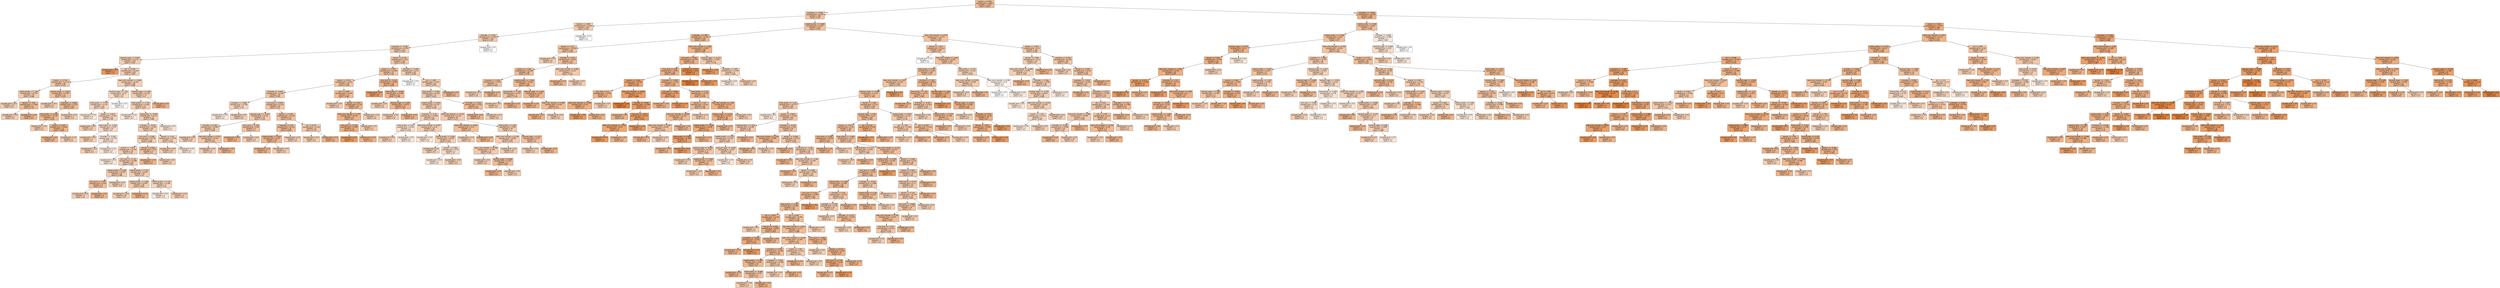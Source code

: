 digraph Tree {
node [shape=box, style="filled", color="black", fontname="helvetica"] ;
edge [fontname="helvetica"] ;
0 [label="alcohol <= 0.096\nsquared_error = 0.651\nsamples = 1279\nvalue = 5.624", fillcolor="#f1bd97"] ;
1 [label="sulphates <= -0.491\nsquared_error = 0.437\nsamples = 786\nvalue = 5.36", fillcolor="#f3c4a2"] ;
0 -> 1 [labeldistance=2.5, labelangle=45, headlabel="True"] ;
2 [label="density <= 2.095\nsquared_error = 0.343\nsamples = 314\nvalue = 5.131", fillcolor="#f4c9ab"] ;
1 -> 2 ;
3 [label="chlorides <= 3.476\nsquared_error = 0.329\nsamples = 313\nvalue = 5.137", fillcolor="#f4c9aa"] ;
2 -> 3 ;
4 [label="sulphates <= -0.786\nsquared_error = 0.316\nsamples = 312\nvalue = 5.144", fillcolor="#f4c9aa"] ;
3 -> 4 ;
5 [label="residual sugar <= -0.914\nsquared_error = 0.276\nsamples = 155\nvalue = 5.032", fillcolor="#f4ccaf"] ;
4 -> 5 ;
6 [label="squared_error = 0.0\nsamples = 1\nvalue = 7.0", fillcolor="#ea9a61"] ;
5 -> 6 ;
7 [label="pH <= -0.558\nsquared_error = 0.253\nsamples = 154\nvalue = 5.019", fillcolor="#f4ccaf"] ;
5 -> 7 ;
8 [label="alcohol <= -0.726\nsquared_error = 0.178\nsamples = 56\nvalue = 5.232", fillcolor="#f3c7a7"] ;
7 -> 8 ;
9 [label="volatile acidity <= 1.409\nsquared_error = 0.078\nsamples = 35\nvalue = 5.086", fillcolor="#f4caac"] ;
8 -> 9 ;
10 [label="squared_error = 0.0\nsamples = 31\nvalue = 5.0", fillcolor="#f5cdb0"] ;
9 -> 10 ;
11 [label="density <= -0.65\nsquared_error = 0.188\nsamples = 4\nvalue = 5.75", fillcolor="#f1ba92"] ;
9 -> 11 ;
12 [label="squared_error = 0.0\nsamples = 1\nvalue = 5.0", fillcolor="#f5cdb0"] ;
11 -> 12 ;
13 [label="squared_error = 0.0\nsamples = 3\nvalue = 6.0", fillcolor="#efb388"] ;
11 -> 13 ;
14 [label="residual sugar <= -0.631\nsquared_error = 0.249\nsamples = 21\nvalue = 5.476", fillcolor="#f2c19d"] ;
8 -> 14 ;
15 [label="squared_error = 0.0\nsamples = 6\nvalue = 5.0", fillcolor="#f5cdb0"] ;
14 -> 15 ;
16 [label="sulphates <= -0.845\nsquared_error = 0.222\nsamples = 15\nvalue = 5.667", fillcolor="#f1bc95"] ;
14 -> 16 ;
17 [label="fixed acidity <= -0.442\nsquared_error = 0.139\nsamples = 12\nvalue = 5.833", fillcolor="#f0b88f"] ;
16 -> 17 ;
18 [label="squared_error = 0.0\nsamples = 1\nvalue = 5.0", fillcolor="#f5cdb0"] ;
17 -> 18 ;
19 [label="alcohol <= 0.025\nsquared_error = 0.083\nsamples = 11\nvalue = 5.909", fillcolor="#f0b68c"] ;
17 -> 19 ;
20 [label="squared_error = 0.0\nsamples = 10\nvalue = 6.0", fillcolor="#efb388"] ;
19 -> 20 ;
21 [label="squared_error = 0.0\nsamples = 1\nvalue = 5.0", fillcolor="#f5cdb0"] ;
19 -> 21 ;
22 [label="squared_error = 0.0\nsamples = 3\nvalue = 5.0", fillcolor="#f5cdb0"] ;
16 -> 22 ;
23 [label="total sulfur dioxide <= -0.668\nsquared_error = 0.255\nsamples = 98\nvalue = 4.898", fillcolor="#f5cfb4"] ;
7 -> 23 ;
24 [label="residual sugar <= 1.391\nsquared_error = 0.32\nsamples = 25\nvalue = 4.6", fillcolor="#f7d7c0"] ;
23 -> 24 ;
25 [label="fixed acidity <= -0.787\nsquared_error = 0.222\nsamples = 24\nvalue = 4.667", fillcolor="#f6d5bd"] ;
24 -> 25 ;
26 [label="squared_error = 0.0\nsamples = 3\nvalue = 4.0", fillcolor="#fae6d7"] ;
25 -> 26 ;
27 [label="alcohol <= -0.819\nsquared_error = 0.181\nsamples = 21\nvalue = 4.762", fillcolor="#f6d3b9"] ;
25 -> 27 ;
28 [label="squared_error = 0.0\nsamples = 11\nvalue = 5.0", fillcolor="#f5cdb0"] ;
27 -> 28 ;
29 [label="fixed acidity <= -0.528\nsquared_error = 0.25\nsamples = 10\nvalue = 4.5", fillcolor="#f7d9c4"] ;
27 -> 29 ;
30 [label="squared_error = 0.0\nsamples = 4\nvalue = 5.0", fillcolor="#f5cdb0"] ;
29 -> 30 ;
31 [label="chlorides <= -0.339\nsquared_error = 0.139\nsamples = 6\nvalue = 4.167", fillcolor="#f9e2d1"] ;
29 -> 31 ;
32 [label="squared_error = 0.0\nsamples = 1\nvalue = 5.0", fillcolor="#f5cdb0"] ;
31 -> 32 ;
33 [label="squared_error = 0.0\nsamples = 5\nvalue = 4.0", fillcolor="#fae6d7"] ;
31 -> 33 ;
34 [label="squared_error = 0.0\nsamples = 1\nvalue = 3.0", fillcolor="#ffffff"] ;
24 -> 34 ;
35 [label="residual sugar <= 4.549\nsquared_error = 0.192\nsamples = 73\nvalue = 5.0", fillcolor="#f5cdb0"] ;
23 -> 35 ;
36 [label="fixed acidity <= -1.735\nsquared_error = 0.168\nsamples = 71\nvalue = 4.972", fillcolor="#f5cdb1"] ;
35 -> 36 ;
37 [label="squared_error = 0.0\nsamples = 1\nvalue = 4.0", fillcolor="#fae6d7"] ;
36 -> 37 ;
38 [label="fixed acidity <= 0.994\nsquared_error = 0.157\nsamples = 70\nvalue = 4.986", fillcolor="#f5cdb0"] ;
36 -> 38 ;
39 [label="chlorides <= -0.042\nsquared_error = 0.145\nsamples = 69\nvalue = 5.0", fillcolor="#f5cdb0"] ;
38 -> 39 ;
40 [label="citric acid <= 0.508\nsquared_error = 0.131\nsamples = 52\nvalue = 5.058", fillcolor="#f4cbae"] ;
39 -> 40 ;
41 [label="alcohol <= -1.242\nsquared_error = 0.118\nsamples = 50\nvalue = 5.04", fillcolor="#f4ccae"] ;
40 -> 41 ;
42 [label="squared_error = 0.0\nsamples = 1\nvalue = 4.0", fillcolor="#fae6d7"] ;
41 -> 42 ;
43 [label="citric acid <= -0.724\nsquared_error = 0.098\nsamples = 49\nvalue = 5.061", fillcolor="#f4cbad"] ;
41 -> 43 ;
44 [label="volatile acidity <= 0.236\nsquared_error = 0.152\nsamples = 16\nvalue = 5.188", fillcolor="#f4c8a8"] ;
43 -> 44 ;
45 [label="citric acid <= -1.237\nsquared_error = 0.24\nsamples = 5\nvalue = 5.6", fillcolor="#f1bd98"] ;
44 -> 45 ;
46 [label="squared_error = 0.0\nsamples = 2\nvalue = 5.0", fillcolor="#f5cdb0"] ;
45 -> 46 ;
47 [label="squared_error = 0.0\nsamples = 3\nvalue = 6.0", fillcolor="#efb388"] ;
45 -> 47 ;
48 [label="squared_error = 0.0\nsamples = 11\nvalue = 5.0", fillcolor="#f5cdb0"] ;
44 -> 48 ;
49 [label="volatile acidity <= 1.521\nsquared_error = 0.061\nsamples = 33\nvalue = 5.0", fillcolor="#f5cdb0"] ;
43 -> 49 ;
50 [label="volatile acidity <= 1.269\nsquared_error = 0.033\nsamples = 29\nvalue = 5.034", fillcolor="#f4ccae"] ;
49 -> 50 ;
51 [label="squared_error = 0.0\nsamples = 28\nvalue = 5.0", fillcolor="#f5cdb0"] ;
50 -> 51 ;
52 [label="squared_error = 0.0\nsamples = 1\nvalue = 6.0", fillcolor="#efb388"] ;
50 -> 52 ;
53 [label="volatile acidity <= 2.107\nsquared_error = 0.188\nsamples = 4\nvalue = 4.75", fillcolor="#f6d3ba"] ;
49 -> 53 ;
54 [label="squared_error = 0.0\nsamples = 1\nvalue = 4.0", fillcolor="#fae6d7"] ;
53 -> 54 ;
55 [label="squared_error = 0.0\nsamples = 3\nvalue = 5.0", fillcolor="#f5cdb0"] ;
53 -> 55 ;
56 [label="density <= 0.564\nsquared_error = 0.25\nsamples = 2\nvalue = 5.5", fillcolor="#f2c09c"] ;
40 -> 56 ;
57 [label="squared_error = 0.0\nsamples = 1\nvalue = 6.0", fillcolor="#efb388"] ;
56 -> 57 ;
58 [label="squared_error = 0.0\nsamples = 1\nvalue = 5.0", fillcolor="#f5cdb0"] ;
56 -> 58 ;
59 [label="density <= 0.341\nsquared_error = 0.145\nsamples = 17\nvalue = 4.824", fillcolor="#f6d1b7"] ;
39 -> 59 ;
60 [label="squared_error = 0.0\nsamples = 14\nvalue = 5.0", fillcolor="#f5cdb0"] ;
59 -> 60 ;
61 [label="squared_error = 0.0\nsamples = 3\nvalue = 4.0", fillcolor="#fae6d7"] ;
59 -> 61 ;
62 [label="squared_error = 0.0\nsamples = 1\nvalue = 4.0", fillcolor="#fae6d7"] ;
38 -> 62 ;
63 [label="squared_error = 0.0\nsamples = 2\nvalue = 6.0", fillcolor="#efb388"] ;
35 -> 63 ;
64 [label="density <= 0.116\nsquared_error = 0.33\nsamples = 157\nvalue = 5.255", fillcolor="#f3c6a6"] ;
4 -> 64 ;
65 [label="alcohol <= -0.256\nsquared_error = 0.356\nsamples = 75\nvalue = 5.48", fillcolor="#f2c19d"] ;
64 -> 65 ;
66 [label="density <= 0.015\nsquared_error = 0.297\nsamples = 59\nvalue = 5.356", fillcolor="#f3c4a2"] ;
65 -> 66 ;
67 [label="chlorides <= -0.414\nsquared_error = 0.236\nsamples = 46\nvalue = 5.261", fillcolor="#f3c6a5"] ;
66 -> 67 ;
68 [label="sulphates <= -0.668\nsquared_error = 0.188\nsamples = 4\nvalue = 4.75", fillcolor="#f6d3ba"] ;
67 -> 68 ;
69 [label="squared_error = 0.0\nsamples = 1\nvalue = 4.0", fillcolor="#fae6d7"] ;
68 -> 69 ;
70 [label="squared_error = 0.0\nsamples = 3\nvalue = 5.0", fillcolor="#f5cdb0"] ;
68 -> 70 ;
71 [label="citric acid <= -0.339\nsquared_error = 0.214\nsamples = 42\nvalue = 5.31", fillcolor="#f3c5a4"] ;
67 -> 71 ;
72 [label="residual sugar <= -0.347\nsquared_error = 0.122\nsamples = 21\nvalue = 5.143", fillcolor="#f4c9aa"] ;
71 -> 72 ;
73 [label="chlorides <= 0.181\nsquared_error = 0.059\nsamples = 16\nvalue = 5.062", fillcolor="#f4cbad"] ;
72 -> 73 ;
74 [label="squared_error = 0.0\nsamples = 13\nvalue = 5.0", fillcolor="#f5cdb0"] ;
73 -> 74 ;
75 [label="free sulfur dioxide <= 0.251\nsquared_error = 0.222\nsamples = 3\nvalue = 5.333", fillcolor="#f3c4a3"] ;
73 -> 75 ;
76 [label="squared_error = 0.0\nsamples = 2\nvalue = 5.0", fillcolor="#f5cdb0"] ;
75 -> 76 ;
77 [label="squared_error = 0.0\nsamples = 1\nvalue = 6.0", fillcolor="#efb388"] ;
75 -> 77 ;
78 [label="citric acid <= -1.109\nsquared_error = 0.24\nsamples = 5\nvalue = 5.4", fillcolor="#f3c3a0"] ;
72 -> 78 ;
79 [label="squared_error = 0.0\nsamples = 2\nvalue = 6.0", fillcolor="#efb388"] ;
78 -> 79 ;
80 [label="squared_error = 0.0\nsamples = 3\nvalue = 5.0", fillcolor="#f5cdb0"] ;
78 -> 80 ;
81 [label="density <= -0.287\nsquared_error = 0.249\nsamples = 21\nvalue = 5.476", fillcolor="#f2c19d"] ;
71 -> 81 ;
82 [label="chlorides <= 0.16\nsquared_error = 0.213\nsamples = 13\nvalue = 5.692", fillcolor="#f1bb94"] ;
81 -> 82 ;
83 [label="volatile acidity <= 0.431\nsquared_error = 0.09\nsamples = 10\nvalue = 5.9", fillcolor="#f0b68c"] ;
82 -> 83 ;
84 [label="squared_error = 0.0\nsamples = 9\nvalue = 6.0", fillcolor="#efb388"] ;
83 -> 84 ;
85 [label="squared_error = 0.0\nsamples = 1\nvalue = 5.0", fillcolor="#f5cdb0"] ;
83 -> 85 ;
86 [label="squared_error = 0.0\nsamples = 3\nvalue = 5.0", fillcolor="#f5cdb0"] ;
82 -> 86 ;
87 [label="pH <= 0.673\nsquared_error = 0.109\nsamples = 8\nvalue = 5.125", fillcolor="#f4c9ab"] ;
81 -> 87 ;
88 [label="squared_error = 0.0\nsamples = 7\nvalue = 5.0", fillcolor="#f5cdb0"] ;
87 -> 88 ;
89 [label="squared_error = 0.0\nsamples = 1\nvalue = 6.0", fillcolor="#efb388"] ;
87 -> 89 ;
90 [label="pH <= -0.558\nsquared_error = 0.367\nsamples = 13\nvalue = 5.692", fillcolor="#f1bb94"] ;
66 -> 90 ;
91 [label="squared_error = 0.0\nsamples = 3\nvalue = 5.0", fillcolor="#f5cdb0"] ;
90 -> 91 ;
92 [label="density <= 0.076\nsquared_error = 0.29\nsamples = 10\nvalue = 5.9", fillcolor="#f0b68c"] ;
90 -> 92 ;
93 [label="total sulfur dioxide <= 1.719\nsquared_error = 0.222\nsamples = 9\nvalue = 6.0", fillcolor="#efb388"] ;
92 -> 93 ;
94 [label="citric acid <= -1.109\nsquared_error = 0.109\nsamples = 8\nvalue = 6.125", fillcolor="#efb083"] ;
93 -> 94 ;
95 [label="squared_error = 0.0\nsamples = 1\nvalue = 7.0", fillcolor="#ea9a61"] ;
94 -> 95 ;
96 [label="squared_error = 0.0\nsamples = 7\nvalue = 6.0", fillcolor="#efb388"] ;
94 -> 96 ;
97 [label="squared_error = 0.0\nsamples = 1\nvalue = 5.0", fillcolor="#f5cdb0"] ;
93 -> 97 ;
98 [label="squared_error = 0.0\nsamples = 1\nvalue = 5.0", fillcolor="#f5cdb0"] ;
92 -> 98 ;
99 [label="citric acid <= -1.314\nsquared_error = 0.309\nsamples = 16\nvalue = 5.938", fillcolor="#f0b58b"] ;
65 -> 99 ;
100 [label="squared_error = 0.0\nsamples = 2\nvalue = 7.0", fillcolor="#ea9a61"] ;
99 -> 100 ;
101 [label="fixed acidity <= -0.643\nsquared_error = 0.168\nsamples = 14\nvalue = 5.786", fillcolor="#f1b991"] ;
99 -> 101 ;
102 [label="squared_error = 0.0\nsamples = 2\nvalue = 5.0", fillcolor="#f5cdb0"] ;
101 -> 102 ;
103 [label="residual sugar <= -0.631\nsquared_error = 0.076\nsamples = 12\nvalue = 5.917", fillcolor="#f0b68c"] ;
101 -> 103 ;
104 [label="squared_error = 0.0\nsamples = 1\nvalue = 5.0", fillcolor="#f5cdb0"] ;
103 -> 104 ;
105 [label="squared_error = 0.0\nsamples = 11\nvalue = 6.0", fillcolor="#efb388"] ;
103 -> 105 ;
106 [label="chlorides <= -0.499\nsquared_error = 0.217\nsamples = 82\nvalue = 5.049", fillcolor="#f4cbae"] ;
64 -> 106 ;
107 [label="squared_error = 0.0\nsamples = 1\nvalue = 3.0", fillcolor="#ffffff"] ;
106 -> 107 ;
108 [label="pH <= 1.483\nsquared_error = 0.167\nsamples = 81\nvalue = 5.074", fillcolor="#f4cbad"] ;
106 -> 108 ;
109 [label="fixed acidity <= 2.603\nsquared_error = 0.149\nsamples = 79\nvalue = 5.051", fillcolor="#f4cbae"] ;
108 -> 109 ;
110 [label="volatile acidity <= 0.641\nsquared_error = 0.131\nsamples = 76\nvalue = 5.026", fillcolor="#f4ccaf"] ;
109 -> 110 ;
111 [label="chlorides <= -0.35\nsquared_error = 0.088\nsamples = 41\nvalue = 4.902", fillcolor="#f5cfb4"] ;
110 -> 111 ;
112 [label="fixed acidity <= 0.42\nsquared_error = 0.222\nsamples = 3\nvalue = 4.333", fillcolor="#f8ddca"] ;
111 -> 112 ;
113 [label="squared_error = 0.0\nsamples = 1\nvalue = 5.0", fillcolor="#f5cdb0"] ;
112 -> 113 ;
114 [label="squared_error = 0.0\nsamples = 2\nvalue = 4.0", fillcolor="#fae6d7"] ;
112 -> 114 ;
115 [label="total sulfur dioxide <= -0.957\nsquared_error = 0.05\nsamples = 38\nvalue = 4.947", fillcolor="#f5ceb2"] ;
111 -> 115 ;
116 [label="squared_error = 0.0\nsamples = 1\nvalue = 4.0", fillcolor="#fae6d7"] ;
115 -> 116 ;
117 [label="volatile acidity <= 0.585\nsquared_error = 0.026\nsamples = 37\nvalue = 4.973", fillcolor="#f5cdb1"] ;
115 -> 117 ;
118 [label="squared_error = 0.0\nsamples = 35\nvalue = 5.0", fillcolor="#f5cdb0"] ;
117 -> 118 ;
119 [label="density <= 0.566\nsquared_error = 0.25\nsamples = 2\nvalue = 4.5", fillcolor="#f7d9c4"] ;
117 -> 119 ;
120 [label="squared_error = 0.0\nsamples = 1\nvalue = 4.0", fillcolor="#fae6d7"] ;
119 -> 120 ;
121 [label="squared_error = 0.0\nsamples = 1\nvalue = 5.0", fillcolor="#f5cdb0"] ;
119 -> 121 ;
122 [label="free sulfur dioxide <= -0.705\nsquared_error = 0.142\nsamples = 35\nvalue = 5.171", fillcolor="#f4c8a9"] ;
110 -> 122 ;
123 [label="total sulfur dioxide <= -0.926\nsquared_error = 0.24\nsamples = 5\nvalue = 5.6", fillcolor="#f1bd98"] ;
122 -> 123 ;
124 [label="squared_error = 0.0\nsamples = 2\nvalue = 5.0", fillcolor="#f5cdb0"] ;
123 -> 124 ;
125 [label="squared_error = 0.0\nsamples = 3\nvalue = 6.0", fillcolor="#efb388"] ;
123 -> 125 ;
126 [label="fixed acidity <= 1.109\nsquared_error = 0.09\nsamples = 30\nvalue = 5.1", fillcolor="#f4caac"] ;
122 -> 126 ;
127 [label="total sulfur dioxide <= 0.138\nsquared_error = 0.066\nsamples = 28\nvalue = 5.071", fillcolor="#f4cbad"] ;
126 -> 127 ;
128 [label="total sulfur dioxide <= -0.166\nsquared_error = 0.139\nsamples = 12\nvalue = 5.167", fillcolor="#f4c8a9"] ;
127 -> 128 ;
129 [label="squared_error = 0.0\nsamples = 9\nvalue = 5.0", fillcolor="#f5cdb0"] ;
128 -> 129 ;
130 [label="residual sugar <= 0.646\nsquared_error = 0.222\nsamples = 3\nvalue = 5.667", fillcolor="#f1bc95"] ;
128 -> 130 ;
131 [label="squared_error = 0.0\nsamples = 2\nvalue = 6.0", fillcolor="#efb388"] ;
130 -> 131 ;
132 [label="squared_error = 0.0\nsamples = 1\nvalue = 5.0", fillcolor="#f5cdb0"] ;
130 -> 132 ;
133 [label="squared_error = 0.0\nsamples = 16\nvalue = 5.0", fillcolor="#f5cdb0"] ;
127 -> 133 ;
134 [label="residual sugar <= 0.221\nsquared_error = 0.25\nsamples = 2\nvalue = 5.5", fillcolor="#f2c09c"] ;
126 -> 134 ;
135 [label="squared_error = 0.0\nsamples = 1\nvalue = 5.0", fillcolor="#f5cdb0"] ;
134 -> 135 ;
136 [label="squared_error = 0.0\nsamples = 1\nvalue = 6.0", fillcolor="#efb388"] ;
134 -> 136 ;
137 [label="chlorides <= -0.244\nsquared_error = 0.222\nsamples = 3\nvalue = 5.667", fillcolor="#f1bc95"] ;
109 -> 137 ;
138 [label="squared_error = 0.0\nsamples = 2\nvalue = 6.0", fillcolor="#efb388"] ;
137 -> 138 ;
139 [label="squared_error = 0.0\nsamples = 1\nvalue = 5.0", fillcolor="#f5cdb0"] ;
137 -> 139 ;
140 [label="squared_error = 0.0\nsamples = 2\nvalue = 6.0", fillcolor="#efb388"] ;
108 -> 140 ;
141 [label="squared_error = 0.0\nsamples = 1\nvalue = 3.0", fillcolor="#ffffff"] ;
3 -> 141 ;
142 [label="squared_error = 0.0\nsamples = 1\nvalue = 3.0", fillcolor="#ffffff"] ;
2 -> 142 ;
143 [label="volatile acidity <= -0.686\nsquared_error = 0.441\nsamples = 472\nvalue = 5.513", fillcolor="#f2c09b"] ;
1 -> 143 ;
144 [label="sulphates <= 0.099\nsquared_error = 0.512\nsamples = 110\nvalue = 5.845", fillcolor="#f0b78e"] ;
143 -> 144 ;
145 [label="density <= -0.21\nsquared_error = 0.248\nsamples = 42\nvalue = 5.548", fillcolor="#f2bf9a"] ;
144 -> 145 ;
146 [label="squared_error = 0.0\nsamples = 5\nvalue = 5.0", fillcolor="#f5cdb0"] ;
145 -> 146 ;
147 [label="chlorides <= 0.203\nsquared_error = 0.235\nsamples = 37\nvalue = 5.622", fillcolor="#f1bd97"] ;
145 -> 147 ;
148 [label="alcohol <= -1.101\nsquared_error = 0.196\nsamples = 30\nvalue = 5.733", fillcolor="#f1ba93"] ;
147 -> 148 ;
149 [label="chlorides <= -0.148\nsquared_error = 0.245\nsamples = 7\nvalue = 5.429", fillcolor="#f2c29f"] ;
148 -> 149 ;
150 [label="squared_error = 0.0\nsamples = 4\nvalue = 5.0", fillcolor="#f5cdb0"] ;
149 -> 150 ;
151 [label="squared_error = 0.0\nsamples = 3\nvalue = 6.0", fillcolor="#efb388"] ;
149 -> 151 ;
152 [label="volatile acidity <= -1.524\nsquared_error = 0.144\nsamples = 23\nvalue = 5.826", fillcolor="#f0b88f"] ;
148 -> 152 ;
153 [label="fixed acidity <= 1.339\nsquared_error = 0.222\nsamples = 3\nvalue = 5.333", fillcolor="#f3c4a3"] ;
152 -> 153 ;
154 [label="squared_error = 0.0\nsamples = 2\nvalue = 5.0", fillcolor="#f5cdb0"] ;
153 -> 154 ;
155 [label="squared_error = 0.0\nsamples = 1\nvalue = 6.0", fillcolor="#efb388"] ;
153 -> 155 ;
156 [label="residual sugar <= -0.205\nsquared_error = 0.09\nsamples = 20\nvalue = 5.9", fillcolor="#f0b68c"] ;
152 -> 156 ;
157 [label="squared_error = 0.0\nsamples = 13\nvalue = 6.0", fillcolor="#efb388"] ;
156 -> 157 ;
158 [label="total sulfur dioxide <= 0.488\nsquared_error = 0.204\nsamples = 7\nvalue = 5.714", fillcolor="#f1bb94"] ;
156 -> 158 ;
159 [label="squared_error = 0.0\nsamples = 5\nvalue = 6.0", fillcolor="#efb388"] ;
158 -> 159 ;
160 [label="squared_error = 0.0\nsamples = 2\nvalue = 5.0", fillcolor="#f5cdb0"] ;
158 -> 160 ;
161 [label="total sulfur dioxide <= -0.881\nsquared_error = 0.122\nsamples = 7\nvalue = 5.143", fillcolor="#f4c9aa"] ;
147 -> 161 ;
162 [label="squared_error = 0.0\nsamples = 1\nvalue = 6.0", fillcolor="#efb388"] ;
161 -> 162 ;
163 [label="squared_error = 0.0\nsamples = 6\nvalue = 5.0", fillcolor="#f5cdb0"] ;
161 -> 163 ;
164 [label="total sulfur dioxide <= 1.096\nsquared_error = 0.587\nsamples = 68\nvalue = 6.029", fillcolor="#efb387"] ;
144 -> 164 ;
165 [label="citric acid <= 2.049\nsquared_error = 0.475\nsamples = 61\nvalue = 6.131", fillcolor="#efb083"] ;
164 -> 165 ;
166 [label="citric acid <= 0.38\nsquared_error = 0.417\nsamples = 59\nvalue = 6.085", fillcolor="#efb185"] ;
165 -> 166 ;
167 [label="alcohol <= -0.444\nsquared_error = 0.516\nsamples = 15\nvalue = 6.533", fillcolor="#eda673"] ;
166 -> 167 ;
168 [label="citric acid <= 0.2\nsquared_error = 0.333\nsamples = 6\nvalue = 6.0", fillcolor="#efb388"] ;
167 -> 168 ;
169 [label="total sulfur dioxide <= -0.288\nsquared_error = 0.16\nsamples = 5\nvalue = 6.2", fillcolor="#eeae80"] ;
168 -> 169 ;
170 [label="squared_error = 0.0\nsamples = 1\nvalue = 7.0", fillcolor="#ea9a61"] ;
169 -> 170 ;
171 [label="squared_error = 0.0\nsamples = 4\nvalue = 6.0", fillcolor="#efb388"] ;
169 -> 171 ;
172 [label="squared_error = 0.0\nsamples = 1\nvalue = 5.0", fillcolor="#f5cdb0"] ;
168 -> 172 ;
173 [label="free sulfur dioxide <= -0.897\nsquared_error = 0.321\nsamples = 9\nvalue = 6.889", fillcolor="#eb9d65"] ;
167 -> 173 ;
174 [label="squared_error = 0.0\nsamples = 1\nvalue = 8.0", fillcolor="#e58139"] ;
173 -> 174 ;
175 [label="chlorides <= -0.467\nsquared_error = 0.188\nsamples = 8\nvalue = 6.75", fillcolor="#eca06a"] ;
173 -> 175 ;
176 [label="squared_error = 0.0\nsamples = 1\nvalue = 6.0", fillcolor="#efb388"] ;
175 -> 176 ;
177 [label="citric acid <= -0.673\nsquared_error = 0.122\nsamples = 7\nvalue = 6.857", fillcolor="#eb9e66"] ;
175 -> 177 ;
178 [label="total sulfur dioxide <= -0.181\nsquared_error = 0.25\nsamples = 2\nvalue = 6.5", fillcolor="#eda774"] ;
177 -> 178 ;
179 [label="squared_error = 0.0\nsamples = 1\nvalue = 7.0", fillcolor="#ea9a61"] ;
178 -> 179 ;
180 [label="squared_error = 0.0\nsamples = 1\nvalue = 6.0", fillcolor="#efb388"] ;
178 -> 180 ;
181 [label="squared_error = 0.0\nsamples = 5\nvalue = 7.0", fillcolor="#ea9a61"] ;
177 -> 181 ;
182 [label="chlorides <= -0.594\nsquared_error = 0.291\nsamples = 44\nvalue = 5.932", fillcolor="#f0b58b"] ;
166 -> 182 ;
183 [label="citric acid <= 0.996\nsquared_error = 0.222\nsamples = 3\nvalue = 6.667", fillcolor="#eca36e"] ;
182 -> 183 ;
184 [label="squared_error = 0.0\nsamples = 1\nvalue = 6.0", fillcolor="#efb388"] ;
183 -> 184 ;
185 [label="squared_error = 0.0\nsamples = 2\nvalue = 7.0", fillcolor="#ea9a61"] ;
183 -> 185 ;
186 [label="fixed acidity <= 1.741\nsquared_error = 0.253\nsamples = 41\nvalue = 5.878", fillcolor="#f0b68d"] ;
182 -> 186 ;
187 [label="density <= 1.34\nsquared_error = 0.207\nsamples = 24\nvalue = 5.708", fillcolor="#f1bb94"] ;
186 -> 187 ;
188 [label="free sulfur dioxide <= -0.849\nsquared_error = 0.154\nsamples = 21\nvalue = 5.81", fillcolor="#f0b890"] ;
187 -> 188 ;
189 [label="total sulfur dioxide <= -0.957\nsquared_error = 0.245\nsamples = 7\nvalue = 5.429", fillcolor="#f2c29f"] ;
188 -> 189 ;
190 [label="squared_error = 0.0\nsamples = 3\nvalue = 6.0", fillcolor="#efb388"] ;
189 -> 190 ;
191 [label="squared_error = 0.0\nsamples = 4\nvalue = 5.0", fillcolor="#f5cdb0"] ;
189 -> 191 ;
192 [label="squared_error = 0.0\nsamples = 14\nvalue = 6.0", fillcolor="#efb388"] ;
188 -> 192 ;
193 [label="squared_error = 0.0\nsamples = 3\nvalue = 5.0", fillcolor="#f5cdb0"] ;
187 -> 193 ;
194 [label="free sulfur dioxide <= 1.255\nsquared_error = 0.221\nsamples = 17\nvalue = 6.118", fillcolor="#efb084"] ;
186 -> 194 ;
195 [label="residual sugar <= -0.134\nsquared_error = 0.152\nsamples = 16\nvalue = 6.188", fillcolor="#eeaf81"] ;
194 -> 195 ;
196 [label="volatile acidity <= -1.329\nsquared_error = 0.245\nsamples = 7\nvalue = 6.429", fillcolor="#eda977"] ;
195 -> 196 ;
197 [label="fixed acidity <= 1.942\nsquared_error = 0.188\nsamples = 4\nvalue = 6.75", fillcolor="#eca06a"] ;
196 -> 197 ;
198 [label="squared_error = 0.0\nsamples = 1\nvalue = 6.0", fillcolor="#efb388"] ;
197 -> 198 ;
199 [label="squared_error = 0.0\nsamples = 3\nvalue = 7.0", fillcolor="#ea9a61"] ;
197 -> 199 ;
200 [label="squared_error = 0.0\nsamples = 3\nvalue = 6.0", fillcolor="#efb388"] ;
196 -> 200 ;
201 [label="squared_error = 0.0\nsamples = 9\nvalue = 6.0", fillcolor="#efb388"] ;
195 -> 201 ;
202 [label="squared_error = 0.0\nsamples = 1\nvalue = 5.0", fillcolor="#f5cdb0"] ;
194 -> 202 ;
203 [label="chlorides <= 2.711\nsquared_error = 0.25\nsamples = 2\nvalue = 7.5", fillcolor="#e88e4d"] ;
165 -> 203 ;
204 [label="squared_error = 0.0\nsamples = 1\nvalue = 8.0", fillcolor="#e58139"] ;
203 -> 204 ;
205 [label="squared_error = 0.0\nsamples = 1\nvalue = 7.0", fillcolor="#ea9a61"] ;
203 -> 205 ;
206 [label="residual sugar <= -0.418\nsquared_error = 0.694\nsamples = 7\nvalue = 5.143", fillcolor="#f4c9aa"] ;
164 -> 206 ;
207 [label="squared_error = 0.0\nsamples = 1\nvalue = 7.0", fillcolor="#ea9a61"] ;
206 -> 207 ;
208 [label="sulphates <= 0.601\nsquared_error = 0.139\nsamples = 6\nvalue = 4.833", fillcolor="#f5d1b6"] ;
206 -> 208 ;
209 [label="squared_error = 0.0\nsamples = 1\nvalue = 4.0", fillcolor="#fae6d7"] ;
208 -> 209 ;
210 [label="squared_error = 0.0\nsamples = 5\nvalue = 5.0", fillcolor="#f5cdb0"] ;
208 -> 210 ;
211 [label="total sulfur dioxide <= 0.579\nsquared_error = 0.375\nsamples = 362\nvalue = 5.412", fillcolor="#f2c2a0"] ;
143 -> 211 ;
212 [label="alcohol <= -1.617\nsquared_error = 0.412\nsamples = 260\nvalue = 5.5", fillcolor="#f2c09c"] ;
211 -> 212 ;
213 [label="squared_error = 0.0\nsamples = 1\nvalue = 3.0", fillcolor="#ffffff"] ;
212 -> 213 ;
214 [label="free sulfur dioxide <= 1.494\nsquared_error = 0.389\nsamples = 259\nvalue = 5.51", fillcolor="#f2c09c"] ;
212 -> 214 ;
215 [label="fixed acidity <= 0.937\nsquared_error = 0.361\nsamples = 248\nvalue = 5.54", fillcolor="#f2bf9a"] ;
214 -> 215 ;
216 [label="free sulfur dioxide <= 1.351\nsquared_error = 0.334\nsamples = 213\nvalue = 5.479", fillcolor="#f2c19d"] ;
215 -> 216 ;
217 [label="residual sugar <= -0.489\nsquared_error = 0.315\nsamples = 211\nvalue = 5.464", fillcolor="#f2c19d"] ;
216 -> 217 ;
218 [label="fixed acidity <= -1.39\nsquared_error = 0.271\nsamples = 64\nvalue = 5.297", fillcolor="#f3c5a4"] ;
217 -> 218 ;
219 [label="squared_error = 0.0\nsamples = 1\nvalue = 4.0", fillcolor="#fae6d7"] ;
218 -> 219 ;
220 [label="alcohol <= -0.843\nsquared_error = 0.248\nsamples = 63\nvalue = 5.317", fillcolor="#f3c5a3"] ;
218 -> 220 ;
221 [label="volatile acidity <= 1.129\nsquared_error = 0.189\nsamples = 33\nvalue = 5.152", fillcolor="#f4c9aa"] ;
220 -> 221 ;
222 [label="volatile acidity <= 0.152\nsquared_error = 0.152\nsamples = 31\nvalue = 5.097", fillcolor="#f4caac"] ;
221 -> 222 ;
223 [label="residual sugar <= -0.631\nsquared_error = 0.222\nsamples = 12\nvalue = 5.333", fillcolor="#f3c4a3"] ;
222 -> 223 ;
224 [label="squared_error = 0.0\nsamples = 6\nvalue = 5.0", fillcolor="#f5cdb0"] ;
223 -> 224 ;
225 [label="volatile acidity <= -0.602\nsquared_error = 0.222\nsamples = 6\nvalue = 5.667", fillcolor="#f1bc95"] ;
223 -> 225 ;
226 [label="squared_error = 0.0\nsamples = 2\nvalue = 5.0", fillcolor="#f5cdb0"] ;
225 -> 226 ;
227 [label="squared_error = 0.0\nsamples = 4\nvalue = 6.0", fillcolor="#efb388"] ;
225 -> 227 ;
228 [label="residual sugar <= -0.843\nsquared_error = 0.05\nsamples = 19\nvalue = 4.947", fillcolor="#f5ceb2"] ;
222 -> 228 ;
229 [label="squared_error = 0.0\nsamples = 1\nvalue = 4.0", fillcolor="#fae6d7"] ;
228 -> 229 ;
230 [label="squared_error = 0.0\nsamples = 18\nvalue = 5.0", fillcolor="#f5cdb0"] ;
228 -> 230 ;
231 [label="squared_error = 0.0\nsamples = 2\nvalue = 6.0", fillcolor="#efb388"] ;
221 -> 231 ;
232 [label="chlorides <= -0.222\nsquared_error = 0.25\nsamples = 30\nvalue = 5.5", fillcolor="#f2c09c"] ;
220 -> 232 ;
233 [label="free sulfur dioxide <= 0.155\nsquared_error = 0.099\nsamples = 9\nvalue = 5.889", fillcolor="#f0b68d"] ;
232 -> 233 ;
234 [label="squared_error = 0.0\nsamples = 8\nvalue = 6.0", fillcolor="#efb388"] ;
233 -> 234 ;
235 [label="squared_error = 0.0\nsamples = 1\nvalue = 5.0", fillcolor="#f5cdb0"] ;
233 -> 235 ;
236 [label="density <= -0.369\nsquared_error = 0.222\nsamples = 21\nvalue = 5.333", fillcolor="#f3c4a3"] ;
232 -> 236 ;
237 [label="squared_error = 0.0\nsamples = 3\nvalue = 6.0", fillcolor="#efb388"] ;
236 -> 237 ;
238 [label="citric acid <= -1.135\nsquared_error = 0.173\nsamples = 18\nvalue = 5.222", fillcolor="#f3c7a7"] ;
236 -> 238 ;
239 [label="squared_error = 0.0\nsamples = 2\nvalue = 6.0", fillcolor="#efb388"] ;
238 -> 239 ;
240 [label="free sulfur dioxide <= -1.183\nsquared_error = 0.109\nsamples = 16\nvalue = 5.125", fillcolor="#f4c9ab"] ;
238 -> 240 ;
241 [label="squared_error = 0.0\nsamples = 1\nvalue = 6.0", fillcolor="#efb388"] ;
240 -> 241 ;
242 [label="density <= 0.458\nsquared_error = 0.062\nsamples = 15\nvalue = 5.067", fillcolor="#f4cbad"] ;
240 -> 242 ;
243 [label="squared_error = 0.0\nsamples = 14\nvalue = 5.0", fillcolor="#f5cdb0"] ;
242 -> 243 ;
244 [label="squared_error = 0.0\nsamples = 1\nvalue = 6.0", fillcolor="#efb388"] ;
242 -> 244 ;
245 [label="density <= 1.062\nsquared_error = 0.317\nsamples = 147\nvalue = 5.537", fillcolor="#f2bf9b"] ;
217 -> 245 ;
246 [label="residual sugar <= 0.93\nsquared_error = 0.32\nsamples = 130\nvalue = 5.585", fillcolor="#f2be99"] ;
245 -> 246 ;
247 [label="density <= -0.571\nsquared_error = 0.31\nsamples = 125\nvalue = 5.56", fillcolor="#f2be9a"] ;
246 -> 247 ;
248 [label="citric acid <= -0.339\nsquared_error = 0.076\nsamples = 12\nvalue = 5.917", fillcolor="#f0b68c"] ;
247 -> 248 ;
249 [label="squared_error = 0.0\nsamples = 11\nvalue = 6.0", fillcolor="#efb388"] ;
248 -> 249 ;
250 [label="squared_error = 0.0\nsamples = 1\nvalue = 5.0", fillcolor="#f5cdb0"] ;
248 -> 250 ;
251 [label="fixed acidity <= -0.902\nsquared_error = 0.32\nsamples = 113\nvalue = 5.522", fillcolor="#f2bf9b"] ;
247 -> 251 ;
252 [label="volatile acidity <= 1.213\nsquared_error = 0.076\nsamples = 12\nvalue = 5.083", fillcolor="#f4caac"] ;
251 -> 252 ;
253 [label="squared_error = 0.0\nsamples = 11\nvalue = 5.0", fillcolor="#f5cdb0"] ;
252 -> 253 ;
254 [label="squared_error = 0.0\nsamples = 1\nvalue = 6.0", fillcolor="#efb388"] ;
252 -> 254 ;
255 [label="free sulfur dioxide <= -0.131\nsquared_error = 0.324\nsamples = 101\nvalue = 5.574", fillcolor="#f2be99"] ;
251 -> 255 ;
256 [label="volatile acidity <= 2.009\nsquared_error = 0.335\nsamples = 73\nvalue = 5.658", fillcolor="#f1bc96"] ;
255 -> 256 ;
257 [label="citric acid <= 0.406\nsquared_error = 0.314\nsamples = 72\nvalue = 5.639", fillcolor="#f1bc96"] ;
256 -> 257 ;
258 [label="volatile acidity <= 0.766\nsquared_error = 0.309\nsamples = 64\nvalue = 5.688", fillcolor="#f1bb95"] ;
257 -> 258 ;
259 [label="citric acid <= 0.252\nsquared_error = 0.293\nsamples = 52\nvalue = 5.769", fillcolor="#f1b991"] ;
258 -> 259 ;
260 [label="fixed acidity <= -0.557\nsquared_error = 0.268\nsamples = 51\nvalue = 5.745", fillcolor="#f1ba92"] ;
259 -> 260 ;
261 [label="pH <= -0.007\nsquared_error = 0.125\nsamples = 16\nvalue = 6.0", fillcolor="#efb388"] ;
260 -> 261 ;
262 [label="squared_error = 0.0\nsamples = 1\nvalue = 5.0", fillcolor="#f5cdb0"] ;
261 -> 262 ;
263 [label="density <= -0.038\nsquared_error = 0.062\nsamples = 15\nvalue = 6.067", fillcolor="#efb286"] ;
261 -> 263 ;
264 [label="sulphates <= -0.314\nsquared_error = 0.222\nsamples = 3\nvalue = 6.333", fillcolor="#eeab7b"] ;
263 -> 264 ;
265 [label="squared_error = 0.0\nsamples = 2\nvalue = 6.0", fillcolor="#efb388"] ;
264 -> 265 ;
266 [label="squared_error = 0.0\nsamples = 1\nvalue = 7.0", fillcolor="#ea9a61"] ;
264 -> 266 ;
267 [label="squared_error = 0.0\nsamples = 12\nvalue = 6.0", fillcolor="#efb388"] ;
263 -> 267 ;
268 [label="pH <= 0.997\nsquared_error = 0.291\nsamples = 35\nvalue = 5.629", fillcolor="#f1bd97"] ;
260 -> 268 ;
269 [label="free sulfur dioxide <= -0.514\nsquared_error = 0.277\nsamples = 32\nvalue = 5.688", fillcolor="#f1bb95"] ;
268 -> 269 ;
270 [label="total sulfur dioxide <= -0.516\nsquared_error = 0.249\nsamples = 21\nvalue = 5.524", fillcolor="#f2bf9b"] ;
269 -> 270 ;
271 [label="chlorides <= -0.031\nsquared_error = 0.204\nsamples = 14\nvalue = 5.714", fillcolor="#f1bb94"] ;
270 -> 271 ;
272 [label="volatile acidity <= 0.487\nsquared_error = 0.09\nsamples = 10\nvalue = 5.9", fillcolor="#f0b68c"] ;
271 -> 272 ;
273 [label="squared_error = 0.0\nsamples = 8\nvalue = 6.0", fillcolor="#efb388"] ;
272 -> 273 ;
274 [label="fixed acidity <= -0.069\nsquared_error = 0.25\nsamples = 2\nvalue = 5.5", fillcolor="#f2c09c"] ;
272 -> 274 ;
275 [label="squared_error = 0.0\nsamples = 1\nvalue = 5.0", fillcolor="#f5cdb0"] ;
274 -> 275 ;
276 [label="squared_error = 0.0\nsamples = 1\nvalue = 6.0", fillcolor="#efb388"] ;
274 -> 276 ;
277 [label="sulphates <= 1.309\nsquared_error = 0.188\nsamples = 4\nvalue = 5.25", fillcolor="#f3c6a6"] ;
271 -> 277 ;
278 [label="squared_error = 0.0\nsamples = 3\nvalue = 5.0", fillcolor="#f5cdb0"] ;
277 -> 278 ;
279 [label="squared_error = 0.0\nsamples = 1\nvalue = 6.0", fillcolor="#efb388"] ;
277 -> 279 ;
280 [label="alcohol <= -0.96\nsquared_error = 0.122\nsamples = 7\nvalue = 5.143", fillcolor="#f4c9aa"] ;
270 -> 280 ;
281 [label="squared_error = 0.0\nsamples = 1\nvalue = 6.0", fillcolor="#efb388"] ;
280 -> 281 ;
282 [label="squared_error = 0.0\nsamples = 6\nvalue = 5.0", fillcolor="#f5cdb0"] ;
280 -> 282 ;
283 [label="citric acid <= -1.083\nsquared_error = 0.182\nsamples = 11\nvalue = 6.0", fillcolor="#efb388"] ;
269 -> 283 ;
284 [label="squared_error = 0.0\nsamples = 1\nvalue = 5.0", fillcolor="#f5cdb0"] ;
283 -> 284 ;
285 [label="density <= 0.134\nsquared_error = 0.09\nsamples = 10\nvalue = 6.1", fillcolor="#efb184"] ;
283 -> 285 ;
286 [label="citric acid <= -0.775\nsquared_error = 0.25\nsamples = 2\nvalue = 6.5", fillcolor="#eda774"] ;
285 -> 286 ;
287 [label="squared_error = 0.0\nsamples = 1\nvalue = 6.0", fillcolor="#efb388"] ;
286 -> 287 ;
288 [label="squared_error = 0.0\nsamples = 1\nvalue = 7.0", fillcolor="#ea9a61"] ;
286 -> 288 ;
289 [label="squared_error = 0.0\nsamples = 8\nvalue = 6.0", fillcolor="#efb388"] ;
285 -> 289 ;
290 [label="squared_error = 0.0\nsamples = 3\nvalue = 5.0", fillcolor="#f5cdb0"] ;
268 -> 290 ;
291 [label="squared_error = 0.0\nsamples = 1\nvalue = 7.0", fillcolor="#ea9a61"] ;
259 -> 291 ;
292 [label="chlorides <= 0.49\nsquared_error = 0.222\nsamples = 12\nvalue = 5.333", fillcolor="#f3c4a3"] ;
258 -> 292 ;
293 [label="sulphates <= -0.078\nsquared_error = 0.16\nsamples = 10\nvalue = 5.2", fillcolor="#f4c8a8"] ;
292 -> 293 ;
294 [label="squared_error = 0.0\nsamples = 7\nvalue = 5.0", fillcolor="#f5cdb0"] ;
293 -> 294 ;
295 [label="chlorides <= -0.127\nsquared_error = 0.222\nsamples = 3\nvalue = 5.667", fillcolor="#f1bc95"] ;
293 -> 295 ;
296 [label="squared_error = 0.0\nsamples = 1\nvalue = 5.0", fillcolor="#f5cdb0"] ;
295 -> 296 ;
297 [label="squared_error = 0.0\nsamples = 2\nvalue = 6.0", fillcolor="#efb388"] ;
295 -> 297 ;
298 [label="squared_error = 0.0\nsamples = 2\nvalue = 6.0", fillcolor="#efb388"] ;
292 -> 298 ;
299 [label="sulphates <= -0.225\nsquared_error = 0.188\nsamples = 8\nvalue = 5.25", fillcolor="#f3c6a6"] ;
257 -> 299 ;
300 [label="volatile acidity <= 0.18\nsquared_error = 0.222\nsamples = 3\nvalue = 5.667", fillcolor="#f1bc95"] ;
299 -> 300 ;
301 [label="squared_error = 0.0\nsamples = 2\nvalue = 6.0", fillcolor="#efb388"] ;
300 -> 301 ;
302 [label="squared_error = 0.0\nsamples = 1\nvalue = 5.0", fillcolor="#f5cdb0"] ;
300 -> 302 ;
303 [label="squared_error = 0.0\nsamples = 5\nvalue = 5.0", fillcolor="#f5cdb0"] ;
299 -> 303 ;
304 [label="squared_error = 0.0\nsamples = 1\nvalue = 7.0", fillcolor="#ea9a61"] ;
256 -> 304 ;
305 [label="alcohol <= -0.069\nsquared_error = 0.23\nsamples = 28\nvalue = 5.357", fillcolor="#f3c4a2"] ;
255 -> 305 ;
306 [label="density <= 0.691\nsquared_error = 0.202\nsamples = 25\nvalue = 5.28", fillcolor="#f3c6a5"] ;
305 -> 306 ;
307 [label="fixed acidity <= 0.477\nsquared_error = 0.17\nsamples = 23\nvalue = 5.217", fillcolor="#f3c7a7"] ;
306 -> 307 ;
308 [label="density <= 0.126\nsquared_error = 0.149\nsamples = 22\nvalue = 5.182", fillcolor="#f4c8a9"] ;
307 -> 308 ;
309 [label="citric acid <= -0.698\nsquared_error = 0.24\nsamples = 10\nvalue = 5.4", fillcolor="#f3c3a0"] ;
308 -> 309 ;
310 [label="free sulfur dioxide <= 0.155\nsquared_error = 0.222\nsamples = 6\nvalue = 5.667", fillcolor="#f1bc95"] ;
309 -> 310 ;
311 [label="citric acid <= -0.775\nsquared_error = 0.222\nsamples = 3\nvalue = 5.333", fillcolor="#f3c4a3"] ;
310 -> 311 ;
312 [label="squared_error = 0.0\nsamples = 2\nvalue = 5.0", fillcolor="#f5cdb0"] ;
311 -> 312 ;
313 [label="squared_error = 0.0\nsamples = 1\nvalue = 6.0", fillcolor="#efb388"] ;
311 -> 313 ;
314 [label="squared_error = 0.0\nsamples = 3\nvalue = 6.0", fillcolor="#efb388"] ;
310 -> 314 ;
315 [label="squared_error = 0.0\nsamples = 4\nvalue = 5.0", fillcolor="#f5cdb0"] ;
309 -> 315 ;
316 [label="squared_error = 0.0\nsamples = 12\nvalue = 5.0", fillcolor="#f5cdb0"] ;
308 -> 316 ;
317 [label="squared_error = 0.0\nsamples = 1\nvalue = 6.0", fillcolor="#efb388"] ;
307 -> 317 ;
318 [label="squared_error = 0.0\nsamples = 2\nvalue = 6.0", fillcolor="#efb388"] ;
306 -> 318 ;
319 [label="squared_error = 0.0\nsamples = 3\nvalue = 6.0", fillcolor="#efb388"] ;
305 -> 319 ;
320 [label="pH <= 0.414\nsquared_error = 0.16\nsamples = 5\nvalue = 6.2", fillcolor="#eeae80"] ;
246 -> 320 ;
321 [label="squared_error = 0.0\nsamples = 1\nvalue = 7.0", fillcolor="#ea9a61"] ;
320 -> 321 ;
322 [label="squared_error = 0.0\nsamples = 4\nvalue = 6.0", fillcolor="#efb388"] ;
320 -> 322 ;
323 [label="volatile acidity <= 0.934\nsquared_error = 0.145\nsamples = 17\nvalue = 5.176", fillcolor="#f4c8a9"] ;
245 -> 323 ;
324 [label="pH <= 1.094\nsquared_error = 0.066\nsamples = 14\nvalue = 5.071", fillcolor="#f4cbad"] ;
323 -> 324 ;
325 [label="squared_error = 0.0\nsamples = 13\nvalue = 5.0", fillcolor="#f5cdb0"] ;
324 -> 325 ;
326 [label="squared_error = 0.0\nsamples = 1\nvalue = 6.0", fillcolor="#efb388"] ;
324 -> 326 ;
327 [label="pH <= 0.803\nsquared_error = 0.222\nsamples = 3\nvalue = 5.667", fillcolor="#f1bc95"] ;
323 -> 327 ;
328 [label="squared_error = 0.0\nsamples = 2\nvalue = 6.0", fillcolor="#efb388"] ;
327 -> 328 ;
329 [label="squared_error = 0.0\nsamples = 1\nvalue = 5.0", fillcolor="#f5cdb0"] ;
327 -> 329 ;
330 [label="squared_error = 0.0\nsamples = 2\nvalue = 7.0", fillcolor="#ea9a61"] ;
216 -> 330 ;
331 [label="citric acid <= 1.253\nsquared_error = 0.364\nsamples = 35\nvalue = 5.914", fillcolor="#f0b68c"] ;
215 -> 331 ;
332 [label="fixed acidity <= 1.167\nsquared_error = 0.222\nsamples = 21\nvalue = 5.667", fillcolor="#f1bc95"] ;
331 -> 332 ;
333 [label="squared_error = 0.0\nsamples = 9\nvalue = 6.0", fillcolor="#efb388"] ;
332 -> 333 ;
334 [label="chlorides <= -0.191\nsquared_error = 0.243\nsamples = 12\nvalue = 5.417", fillcolor="#f2c29f"] ;
332 -> 334 ;
335 [label="squared_error = 0.0\nsamples = 5\nvalue = 5.0", fillcolor="#f5cdb0"] ;
334 -> 335 ;
336 [label="volatile acidity <= 0.515\nsquared_error = 0.204\nsamples = 7\nvalue = 5.714", fillcolor="#f1bb94"] ;
334 -> 336 ;
337 [label="squared_error = 0.0\nsamples = 5\nvalue = 6.0", fillcolor="#efb388"] ;
336 -> 337 ;
338 [label="squared_error = 0.0\nsamples = 2\nvalue = 5.0", fillcolor="#f5cdb0"] ;
336 -> 338 ;
339 [label="residual sugar <= -0.56\nsquared_error = 0.347\nsamples = 14\nvalue = 6.286", fillcolor="#eeac7d"] ;
331 -> 339 ;
340 [label="squared_error = 0.0\nsamples = 3\nvalue = 7.0", fillcolor="#ea9a61"] ;
339 -> 340 ;
341 [label="residual sugar <= -0.347\nsquared_error = 0.264\nsamples = 11\nvalue = 6.091", fillcolor="#efb185"] ;
339 -> 341 ;
342 [label="squared_error = 0.0\nsamples = 1\nvalue = 5.0", fillcolor="#f5cdb0"] ;
341 -> 342 ;
343 [label="chlorides <= 0.235\nsquared_error = 0.16\nsamples = 10\nvalue = 6.2", fillcolor="#eeae80"] ;
341 -> 343 ;
344 [label="density <= 2.678\nsquared_error = 0.099\nsamples = 9\nvalue = 6.111", fillcolor="#efb184"] ;
343 -> 344 ;
345 [label="squared_error = 0.0\nsamples = 8\nvalue = 6.0", fillcolor="#efb388"] ;
344 -> 345 ;
346 [label="squared_error = 0.0\nsamples = 1\nvalue = 7.0", fillcolor="#ea9a61"] ;
344 -> 346 ;
347 [label="squared_error = 0.0\nsamples = 1\nvalue = 7.0", fillcolor="#ea9a61"] ;
343 -> 347 ;
348 [label="fixed acidity <= 0.707\nsquared_error = 0.512\nsamples = 11\nvalue = 4.818", fillcolor="#f6d1b7"] ;
214 -> 348 ;
349 [label="total sulfur dioxide <= 0.518\nsquared_error = 0.099\nsamples = 9\nvalue = 5.111", fillcolor="#f4caab"] ;
348 -> 349 ;
350 [label="squared_error = 0.0\nsamples = 8\nvalue = 5.0", fillcolor="#f5cdb0"] ;
349 -> 350 ;
351 [label="squared_error = 0.0\nsamples = 1\nvalue = 6.0", fillcolor="#efb388"] ;
349 -> 351 ;
352 [label="total sulfur dioxide <= 0.092\nsquared_error = 0.25\nsamples = 2\nvalue = 3.5", fillcolor="#fcf2eb"] ;
348 -> 352 ;
353 [label="squared_error = 0.0\nsamples = 1\nvalue = 3.0", fillcolor="#ffffff"] ;
352 -> 353 ;
354 [label="squared_error = 0.0\nsamples = 1\nvalue = 4.0", fillcolor="#fae6d7"] ;
352 -> 354 ;
355 [label="alcohol <= -0.913\nsquared_error = 0.21\nsamples = 102\nvalue = 5.186", fillcolor="#f4c8a8"] ;
211 -> 355 ;
356 [label="density <= 3.468\nsquared_error = 0.14\nsamples = 43\nvalue = 5.0", fillcolor="#f5cdb0"] ;
355 -> 356 ;
357 [label="free sulfur dioxide <= -0.849\nsquared_error = 0.095\nsamples = 41\nvalue = 4.951", fillcolor="#f5ceb2"] ;
356 -> 357 ;
358 [label="squared_error = 0.0\nsamples = 1\nvalue = 6.0", fillcolor="#efb388"] ;
357 -> 358 ;
359 [label="chlorides <= 9.586\nsquared_error = 0.069\nsamples = 40\nvalue = 4.925", fillcolor="#f5ceb3"] ;
357 -> 359 ;
360 [label="residual sugar <= -0.702\nsquared_error = 0.049\nsamples = 39\nvalue = 4.949", fillcolor="#f5ceb2"] ;
359 -> 360 ;
361 [label="squared_error = 0.0\nsamples = 1\nvalue = 4.0", fillcolor="#fae6d7"] ;
360 -> 361 ;
362 [label="free sulfur dioxide <= -0.418\nsquared_error = 0.026\nsamples = 38\nvalue = 4.974", fillcolor="#f5cdb1"] ;
360 -> 362 ;
363 [label="alcohol <= -1.101\nsquared_error = 0.222\nsamples = 3\nvalue = 4.667", fillcolor="#f6d5bd"] ;
362 -> 363 ;
364 [label="squared_error = 0.0\nsamples = 1\nvalue = 4.0", fillcolor="#fae6d7"] ;
363 -> 364 ;
365 [label="squared_error = 0.0\nsamples = 2\nvalue = 5.0", fillcolor="#f5cdb0"] ;
363 -> 365 ;
366 [label="squared_error = 0.0\nsamples = 35\nvalue = 5.0", fillcolor="#f5cdb0"] ;
362 -> 366 ;
367 [label="squared_error = 0.0\nsamples = 1\nvalue = 4.0", fillcolor="#fae6d7"] ;
359 -> 367 ;
368 [label="squared_error = 0.0\nsamples = 2\nvalue = 6.0", fillcolor="#efb388"] ;
356 -> 368 ;
369 [label="chlorides <= -0.254\nsquared_error = 0.218\nsamples = 59\nvalue = 5.322", fillcolor="#f3c4a3"] ;
355 -> 369 ;
370 [label="squared_error = 0.0\nsamples = 16\nvalue = 5.0", fillcolor="#f5cdb0"] ;
369 -> 370 ;
371 [label="alcohol <= -0.256\nsquared_error = 0.247\nsamples = 43\nvalue = 5.442", fillcolor="#f2c19e"] ;
369 -> 371 ;
372 [label="sulphates <= -0.432\nsquared_error = 0.228\nsamples = 37\nvalue = 5.351", fillcolor="#f3c4a2"] ;
371 -> 372 ;
373 [label="squared_error = 0.0\nsamples = 4\nvalue = 6.0", fillcolor="#efb388"] ;
372 -> 373 ;
374 [label="sulphates <= 4.024\nsquared_error = 0.198\nsamples = 33\nvalue = 5.273", fillcolor="#f3c6a5"] ;
372 -> 374 ;
375 [label="pH <= 0.025\nsquared_error = 0.164\nsamples = 29\nvalue = 5.207", fillcolor="#f4c7a8"] ;
374 -> 375 ;
376 [label="free sulfur dioxide <= 1.685\nsquared_error = 0.086\nsamples = 21\nvalue = 5.095", fillcolor="#f4caac"] ;
375 -> 376 ;
377 [label="chlorides <= -0.169\nsquared_error = 0.048\nsamples = 20\nvalue = 5.05", fillcolor="#f4cbae"] ;
376 -> 377 ;
378 [label="squared_error = 0.0\nsamples = 1\nvalue = 6.0", fillcolor="#efb388"] ;
377 -> 378 ;
379 [label="squared_error = 0.0\nsamples = 19\nvalue = 5.0", fillcolor="#f5cdb0"] ;
377 -> 379 ;
380 [label="squared_error = 0.0\nsamples = 1\nvalue = 6.0", fillcolor="#efb388"] ;
376 -> 380 ;
381 [label="pH <= 1.159\nsquared_error = 0.25\nsamples = 8\nvalue = 5.5", fillcolor="#f2c09c"] ;
375 -> 381 ;
382 [label="free sulfur dioxide <= -0.275\nsquared_error = 0.16\nsamples = 5\nvalue = 5.8", fillcolor="#f0b890"] ;
381 -> 382 ;
383 [label="squared_error = 0.0\nsamples = 1\nvalue = 5.0", fillcolor="#f5cdb0"] ;
382 -> 383 ;
384 [label="squared_error = 0.0\nsamples = 4\nvalue = 6.0", fillcolor="#efb388"] ;
382 -> 384 ;
385 [label="squared_error = 0.0\nsamples = 3\nvalue = 5.0", fillcolor="#f5cdb0"] ;
381 -> 385 ;
386 [label="sulphates <= 7.712\nsquared_error = 0.188\nsamples = 4\nvalue = 5.75", fillcolor="#f1ba92"] ;
374 -> 386 ;
387 [label="squared_error = 0.0\nsamples = 3\nvalue = 6.0", fillcolor="#efb388"] ;
386 -> 387 ;
388 [label="squared_error = 0.0\nsamples = 1\nvalue = 5.0", fillcolor="#f5cdb0"] ;
386 -> 388 ;
389 [label="squared_error = 0.0\nsamples = 6\nvalue = 6.0", fillcolor="#efb388"] ;
371 -> 389 ;
390 [label="sulphates <= -0.432\nsquared_error = 0.704\nsamples = 493\nvalue = 6.045", fillcolor="#efb286"] ;
0 -> 390 [labeldistance=2.5, labelangle=-45, headlabel="False"] ;
391 [label="volatile acidity <= 2.638\nsquared_error = 0.801\nsamples = 127\nvalue = 5.504", fillcolor="#f2c09c"] ;
390 -> 391 ;
392 [label="volatile acidity <= -0.798\nsquared_error = 0.64\nsamples = 120\nvalue = 5.6", fillcolor="#f1bd98"] ;
391 -> 392 ;
393 [label="residual sugar <= 5.719\nsquared_error = 0.47\nsamples = 33\nvalue = 6.121", fillcolor="#efb083"] ;
392 -> 393 ;
394 [label="density <= 0.603\nsquared_error = 0.34\nsamples = 32\nvalue = 6.188", fillcolor="#eeaf81"] ;
393 -> 394 ;
395 [label="total sulfur dioxide <= -1.094\nsquared_error = 0.262\nsamples = 30\nvalue = 6.267", fillcolor="#eead7e"] ;
394 -> 395 ;
396 [label="density <= -0.274\nsquared_error = 0.188\nsamples = 8\nvalue = 6.75", fillcolor="#eca06a"] ;
395 -> 396 ;
397 [label="squared_error = 0.0\nsamples = 6\nvalue = 7.0", fillcolor="#ea9a61"] ;
396 -> 397 ;
398 [label="squared_error = 0.0\nsamples = 2\nvalue = 6.0", fillcolor="#efb388"] ;
396 -> 398 ;
399 [label="chlorides <= -1.317\nsquared_error = 0.174\nsamples = 22\nvalue = 6.091", fillcolor="#efb185"] ;
395 -> 399 ;
400 [label="squared_error = 0.0\nsamples = 2\nvalue = 7.0", fillcolor="#ea9a61"] ;
399 -> 400 ;
401 [label="free sulfur dioxide <= 1.996\nsquared_error = 0.1\nsamples = 20\nvalue = 6.0", fillcolor="#efb388"] ;
399 -> 401 ;
402 [label="chlorides <= -0.616\nsquared_error = 0.05\nsamples = 19\nvalue = 5.947", fillcolor="#f0b58a"] ;
401 -> 402 ;
403 [label="volatile acidity <= -1.384\nsquared_error = 0.188\nsamples = 4\nvalue = 5.75", fillcolor="#f1ba92"] ;
402 -> 403 ;
404 [label="squared_error = 0.0\nsamples = 3\nvalue = 6.0", fillcolor="#efb388"] ;
403 -> 404 ;
405 [label="squared_error = 0.0\nsamples = 1\nvalue = 5.0", fillcolor="#f5cdb0"] ;
403 -> 405 ;
406 [label="squared_error = 0.0\nsamples = 15\nvalue = 6.0", fillcolor="#efb388"] ;
402 -> 406 ;
407 [label="squared_error = 0.0\nsamples = 1\nvalue = 7.0", fillcolor="#ea9a61"] ;
401 -> 407 ;
408 [label="squared_error = 0.0\nsamples = 2\nvalue = 5.0", fillcolor="#f5cdb0"] ;
394 -> 408 ;
409 [label="squared_error = 0.0\nsamples = 1\nvalue = 4.0", fillcolor="#fae6d7"] ;
393 -> 409 ;
410 [label="free sulfur dioxide <= -0.705\nsquared_error = 0.562\nsamples = 87\nvalue = 5.402", fillcolor="#f3c2a0"] ;
392 -> 410 ;
411 [label="sulphates <= -0.668\nsquared_error = 0.535\nsamples = 38\nvalue = 5.132", fillcolor="#f4c9ab"] ;
410 -> 411 ;
412 [label="volatile acidity <= 0.236\nsquared_error = 0.367\nsamples = 17\nvalue = 5.471", fillcolor="#f2c19d"] ;
411 -> 412 ;
413 [label="alcohol <= 0.964\nsquared_error = 0.395\nsamples = 9\nvalue = 5.778", fillcolor="#f1b991"] ;
412 -> 413 ;
414 [label="residual sugar <= 0.398\nsquared_error = 0.188\nsamples = 4\nvalue = 5.25", fillcolor="#f3c6a6"] ;
413 -> 414 ;
415 [label="squared_error = 0.0\nsamples = 3\nvalue = 5.0", fillcolor="#f5cdb0"] ;
414 -> 415 ;
416 [label="squared_error = 0.0\nsamples = 1\nvalue = 6.0", fillcolor="#efb388"] ;
414 -> 416 ;
417 [label="chlorides <= -0.265\nsquared_error = 0.16\nsamples = 5\nvalue = 6.2", fillcolor="#eeae80"] ;
413 -> 417 ;
418 [label="squared_error = 0.0\nsamples = 1\nvalue = 7.0", fillcolor="#ea9a61"] ;
417 -> 418 ;
419 [label="squared_error = 0.0\nsamples = 4\nvalue = 6.0", fillcolor="#efb388"] ;
417 -> 419 ;
420 [label="volatile acidity <= 2.205\nsquared_error = 0.109\nsamples = 8\nvalue = 5.125", fillcolor="#f4c9ab"] ;
412 -> 420 ;
421 [label="squared_error = 0.0\nsamples = 7\nvalue = 5.0", fillcolor="#f5cdb0"] ;
420 -> 421 ;
422 [label="squared_error = 0.0\nsamples = 1\nvalue = 6.0", fillcolor="#efb388"] ;
420 -> 422 ;
423 [label="residual sugar <= -0.347\nsquared_error = 0.503\nsamples = 21\nvalue = 4.857", fillcolor="#f5d0b5"] ;
411 -> 423 ;
424 [label="residual sugar <= -0.489\nsquared_error = 0.222\nsamples = 3\nvalue = 5.667", fillcolor="#f1bc95"] ;
423 -> 424 ;
425 [label="squared_error = 0.0\nsamples = 1\nvalue = 5.0", fillcolor="#f5cdb0"] ;
424 -> 425 ;
426 [label="squared_error = 0.0\nsamples = 2\nvalue = 6.0", fillcolor="#efb388"] ;
424 -> 426 ;
427 [label="residual sugar <= -0.205\nsquared_error = 0.423\nsamples = 18\nvalue = 4.722", fillcolor="#f6d4bb"] ;
423 -> 427 ;
428 [label="fixed acidity <= -1.045\nsquared_error = 0.16\nsamples = 5\nvalue = 4.2", fillcolor="#f9e1cf"] ;
427 -> 428 ;
429 [label="citric acid <= -0.981\nsquared_error = 0.25\nsamples = 2\nvalue = 4.5", fillcolor="#f7d9c4"] ;
428 -> 429 ;
430 [label="squared_error = 0.0\nsamples = 1\nvalue = 5.0", fillcolor="#f5cdb0"] ;
429 -> 430 ;
431 [label="squared_error = 0.0\nsamples = 1\nvalue = 4.0", fillcolor="#fae6d7"] ;
429 -> 431 ;
432 [label="squared_error = 0.0\nsamples = 3\nvalue = 4.0", fillcolor="#fae6d7"] ;
428 -> 432 ;
433 [label="total sulfur dioxide <= -1.063\nsquared_error = 0.379\nsamples = 13\nvalue = 4.923", fillcolor="#f5cfb3"] ;
427 -> 433 ;
434 [label="squared_error = 0.0\nsamples = 2\nvalue = 4.0", fillcolor="#fae6d7"] ;
433 -> 434 ;
435 [label="volatile acidity <= -0.686\nsquared_error = 0.264\nsamples = 11\nvalue = 5.091", fillcolor="#f4caac"] ;
433 -> 435 ;
436 [label="squared_error = 0.0\nsamples = 1\nvalue = 6.0", fillcolor="#efb388"] ;
435 -> 436 ;
437 [label="residual sugar <= -0.134\nsquared_error = 0.2\nsamples = 10\nvalue = 5.0", fillcolor="#f5cdb0"] ;
435 -> 437 ;
438 [label="squared_error = 0.0\nsamples = 1\nvalue = 6.0", fillcolor="#efb388"] ;
437 -> 438 ;
439 [label="residual sugar <= 0.824\nsquared_error = 0.099\nsamples = 9\nvalue = 4.889", fillcolor="#f5cfb4"] ;
437 -> 439 ;
440 [label="squared_error = 0.0\nsamples = 8\nvalue = 5.0", fillcolor="#f5cdb0"] ;
439 -> 440 ;
441 [label="squared_error = 0.0\nsamples = 1\nvalue = 4.0", fillcolor="#fae6d7"] ;
439 -> 441 ;
442 [label="alcohol <= 0.776\nsquared_error = 0.482\nsamples = 49\nvalue = 5.612", fillcolor="#f1bd98"] ;
410 -> 442 ;
443 [label="citric acid <= -1.314\nsquared_error = 0.38\nsamples = 26\nvalue = 5.346", fillcolor="#f3c4a2"] ;
442 -> 443 ;
444 [label="residual sugar <= 0.079\nsquared_error = 0.109\nsamples = 8\nvalue = 5.875", fillcolor="#f0b78d"] ;
443 -> 444 ;
445 [label="squared_error = 0.0\nsamples = 7\nvalue = 6.0", fillcolor="#efb388"] ;
444 -> 445 ;
446 [label="squared_error = 0.0\nsamples = 1\nvalue = 5.0", fillcolor="#f5cdb0"] ;
444 -> 446 ;
447 [label="alcohol <= 0.401\nsquared_error = 0.321\nsamples = 18\nvalue = 5.111", fillcolor="#f4caab"] ;
443 -> 447 ;
448 [label="volatile acidity <= -0.155\nsquared_error = 0.25\nsamples = 6\nvalue = 5.5", fillcolor="#f2c09c"] ;
447 -> 448 ;
449 [label="squared_error = 0.0\nsamples = 2\nvalue = 5.0", fillcolor="#f5cdb0"] ;
448 -> 449 ;
450 [label="sulphates <= -0.727\nsquared_error = 0.188\nsamples = 4\nvalue = 5.75", fillcolor="#f1ba92"] ;
448 -> 450 ;
451 [label="squared_error = 0.0\nsamples = 3\nvalue = 6.0", fillcolor="#efb388"] ;
450 -> 451 ;
452 [label="squared_error = 0.0\nsamples = 1\nvalue = 5.0", fillcolor="#f5cdb0"] ;
450 -> 452 ;
453 [label="residual sugar <= 0.505\nsquared_error = 0.243\nsamples = 12\nvalue = 4.917", fillcolor="#f5cfb3"] ;
447 -> 453 ;
454 [label="alcohol <= 0.635\nsquared_error = 0.099\nsamples = 9\nvalue = 5.111", fillcolor="#f4caab"] ;
453 -> 454 ;
455 [label="squared_error = 0.0\nsamples = 8\nvalue = 5.0", fillcolor="#f5cdb0"] ;
454 -> 455 ;
456 [label="squared_error = 0.0\nsamples = 1\nvalue = 6.0", fillcolor="#efb388"] ;
454 -> 456 ;
457 [label="volatile acidity <= 2.065\nsquared_error = 0.222\nsamples = 3\nvalue = 4.333", fillcolor="#f8ddca"] ;
453 -> 457 ;
458 [label="squared_error = 0.0\nsamples = 2\nvalue = 4.0", fillcolor="#fae6d7"] ;
457 -> 458 ;
459 [label="squared_error = 0.0\nsamples = 1\nvalue = 5.0", fillcolor="#f5cdb0"] ;
457 -> 459 ;
460 [label="fixed acidity <= -1.017\nsquared_error = 0.427\nsamples = 23\nvalue = 5.913", fillcolor="#f0b68c"] ;
442 -> 460 ;
461 [label="residual sugar <= 0.859\nsquared_error = 0.469\nsamples = 9\nvalue = 5.444", fillcolor="#f2c19e"] ;
460 -> 461 ;
462 [label="density <= -1.525\nsquared_error = 0.234\nsamples = 8\nvalue = 5.625", fillcolor="#f1bd97"] ;
461 -> 462 ;
463 [label="sulphates <= -0.992\nsquared_error = 0.188\nsamples = 4\nvalue = 5.25", fillcolor="#f3c6a6"] ;
462 -> 463 ;
464 [label="squared_error = 0.0\nsamples = 1\nvalue = 6.0", fillcolor="#efb388"] ;
463 -> 464 ;
465 [label="squared_error = 0.0\nsamples = 3\nvalue = 5.0", fillcolor="#f5cdb0"] ;
463 -> 465 ;
466 [label="squared_error = 0.0\nsamples = 4\nvalue = 6.0", fillcolor="#efb388"] ;
462 -> 466 ;
467 [label="squared_error = 0.0\nsamples = 1\nvalue = 4.0", fillcolor="#fae6d7"] ;
461 -> 467 ;
468 [label="free sulfur dioxide <= -0.61\nsquared_error = 0.168\nsamples = 14\nvalue = 6.214", fillcolor="#eeae80"] ;
460 -> 468 ;
469 [label="squared_error = 0.0\nsamples = 2\nvalue = 7.0", fillcolor="#ea9a61"] ;
468 -> 469 ;
470 [label="pH <= 1.094\nsquared_error = 0.076\nsamples = 12\nvalue = 6.083", fillcolor="#efb185"] ;
468 -> 470 ;
471 [label="squared_error = 0.0\nsamples = 11\nvalue = 6.0", fillcolor="#efb388"] ;
470 -> 471 ;
472 [label="squared_error = 0.0\nsamples = 1\nvalue = 7.0", fillcolor="#ea9a61"] ;
470 -> 472 ;
473 [label="chlorides <= -0.084\nsquared_error = 0.694\nsamples = 7\nvalue = 3.857", fillcolor="#fbe9dd"] ;
391 -> 473 ;
474 [label="residual sugar <= -0.453\nsquared_error = 0.25\nsamples = 4\nvalue = 4.5", fillcolor="#f7d9c4"] ;
473 -> 474 ;
475 [label="squared_error = 0.0\nsamples = 2\nvalue = 5.0", fillcolor="#f5cdb0"] ;
474 -> 475 ;
476 [label="squared_error = 0.0\nsamples = 2\nvalue = 4.0", fillcolor="#fae6d7"] ;
474 -> 476 ;
477 [label="squared_error = 0.0\nsamples = 3\nvalue = 3.0", fillcolor="#ffffff"] ;
473 -> 477 ;
478 [label="alcohol <= 1.058\nsquared_error = 0.533\nsamples = 366\nvalue = 6.232", fillcolor="#eeae7f"] ;
390 -> 478 ;
479 [label="total sulfur dioxide <= 0.457\nsquared_error = 0.475\nsamples = 221\nvalue = 6.014", fillcolor="#efb388"] ;
478 -> 479 ;
480 [label="volatile acidity <= -0.742\nsquared_error = 0.431\nsamples = 191\nvalue = 6.094", fillcolor="#efb184"] ;
479 -> 480 ;
481 [label="pH <= -0.396\nsquared_error = 0.516\nsamples = 74\nvalue = 6.324", fillcolor="#eeab7b"] ;
480 -> 481 ;
482 [label="sulphates <= -0.196\nsquared_error = 0.465\nsamples = 33\nvalue = 6.667", fillcolor="#eca36e"] ;
481 -> 482 ;
483 [label="alcohol <= 0.26\nsquared_error = 0.188\nsamples = 4\nvalue = 5.75", fillcolor="#f1ba92"] ;
482 -> 483 ;
484 [label="squared_error = 0.0\nsamples = 1\nvalue = 5.0", fillcolor="#f5cdb0"] ;
483 -> 484 ;
485 [label="squared_error = 0.0\nsamples = 3\nvalue = 6.0", fillcolor="#efb388"] ;
483 -> 485 ;
486 [label="sulphates <= 0.011\nsquared_error = 0.371\nsamples = 29\nvalue = 6.793", fillcolor="#eb9f69"] ;
482 -> 486 ;
487 [label="free sulfur dioxide <= -0.705\nsquared_error = 0.222\nsamples = 3\nvalue = 7.667", fillcolor="#e78946"] ;
486 -> 487 ;
488 [label="squared_error = 0.0\nsamples = 2\nvalue = 8.0", fillcolor="#e58139"] ;
487 -> 488 ;
489 [label="squared_error = 0.0\nsamples = 1\nvalue = 7.0", fillcolor="#ea9a61"] ;
487 -> 489 ;
490 [label="citric acid <= 0.2\nsquared_error = 0.29\nsamples = 26\nvalue = 6.692", fillcolor="#eca26d"] ;
486 -> 490 ;
491 [label="squared_error = 0.0\nsamples = 1\nvalue = 8.0", fillcolor="#e58139"] ;
490 -> 491 ;
492 [label="fixed acidity <= 1.224\nsquared_error = 0.23\nsamples = 25\nvalue = 6.64", fillcolor="#eca36f"] ;
490 -> 492 ;
493 [label="density <= -0.767\nsquared_error = 0.231\nsamples = 11\nvalue = 6.364", fillcolor="#eeaa7a"] ;
492 -> 493 ;
494 [label="free sulfur dioxide <= 0.681\nsquared_error = 0.16\nsamples = 5\nvalue = 6.8", fillcolor="#eb9f69"] ;
493 -> 494 ;
495 [label="squared_error = 0.0\nsamples = 4\nvalue = 7.0", fillcolor="#ea9a61"] ;
494 -> 495 ;
496 [label="squared_error = 0.0\nsamples = 1\nvalue = 6.0", fillcolor="#efb388"] ;
494 -> 496 ;
497 [label="squared_error = 0.0\nsamples = 6\nvalue = 6.0", fillcolor="#efb388"] ;
493 -> 497 ;
498 [label="volatile acidity <= -0.882\nsquared_error = 0.122\nsamples = 14\nvalue = 6.857", fillcolor="#eb9e66"] ;
492 -> 498 ;
499 [label="squared_error = 0.0\nsamples = 12\nvalue = 7.0", fillcolor="#ea9a61"] ;
498 -> 499 ;
500 [label="squared_error = 0.0\nsamples = 2\nvalue = 6.0", fillcolor="#efb388"] ;
498 -> 500 ;
501 [label="alcohol <= 0.307\nsquared_error = 0.388\nsamples = 41\nvalue = 6.049", fillcolor="#efb286"] ;
481 -> 501 ;
502 [label="free sulfur dioxide <= 0.825\nsquared_error = 0.45\nsamples = 10\nvalue = 5.5", fillcolor="#f2c09c"] ;
501 -> 502 ;
503 [label="density <= 0.924\nsquared_error = 0.188\nsamples = 8\nvalue = 5.25", fillcolor="#f3c6a6"] ;
502 -> 503 ;
504 [label="volatile acidity <= -1.412\nsquared_error = 0.122\nsamples = 7\nvalue = 5.143", fillcolor="#f4c9aa"] ;
503 -> 504 ;
505 [label="squared_error = 0.0\nsamples = 1\nvalue = 6.0", fillcolor="#efb388"] ;
504 -> 505 ;
506 [label="squared_error = 0.0\nsamples = 6\nvalue = 5.0", fillcolor="#f5cdb0"] ;
504 -> 506 ;
507 [label="squared_error = 0.0\nsamples = 1\nvalue = 6.0", fillcolor="#efb388"] ;
503 -> 507 ;
508 [label="pH <= -0.137\nsquared_error = 0.25\nsamples = 2\nvalue = 6.5", fillcolor="#eda774"] ;
502 -> 508 ;
509 [label="squared_error = 0.0\nsamples = 1\nvalue = 7.0", fillcolor="#ea9a61"] ;
508 -> 509 ;
510 [label="squared_error = 0.0\nsamples = 1\nvalue = 6.0", fillcolor="#efb388"] ;
508 -> 510 ;
511 [label="residual sugar <= -0.418\nsquared_error = 0.239\nsamples = 31\nvalue = 6.226", fillcolor="#eeae7f"] ;
501 -> 511 ;
512 [label="volatile acidity <= -1.72\nsquared_error = 0.083\nsamples = 11\nvalue = 5.909", fillcolor="#f0b68c"] ;
511 -> 512 ;
513 [label="squared_error = 0.0\nsamples = 1\nvalue = 5.0", fillcolor="#f5cdb0"] ;
512 -> 513 ;
514 [label="squared_error = 0.0\nsamples = 10\nvalue = 6.0", fillcolor="#efb388"] ;
512 -> 514 ;
515 [label="density <= -0.072\nsquared_error = 0.24\nsamples = 20\nvalue = 6.4", fillcolor="#eda978"] ;
511 -> 515 ;
516 [label="density <= -0.708\nsquared_error = 0.188\nsamples = 16\nvalue = 6.25", fillcolor="#eead7e"] ;
515 -> 516 ;
517 [label="total sulfur dioxide <= -0.014\nsquared_error = 0.25\nsamples = 8\nvalue = 6.5", fillcolor="#eda774"] ;
516 -> 517 ;
518 [label="volatile acidity <= -0.882\nsquared_error = 0.16\nsamples = 5\nvalue = 6.8", fillcolor="#eb9f69"] ;
517 -> 518 ;
519 [label="squared_error = 0.0\nsamples = 4\nvalue = 7.0", fillcolor="#ea9a61"] ;
518 -> 519 ;
520 [label="squared_error = 0.0\nsamples = 1\nvalue = 6.0", fillcolor="#efb388"] ;
518 -> 520 ;
521 [label="squared_error = 0.0\nsamples = 3\nvalue = 6.0", fillcolor="#efb388"] ;
517 -> 521 ;
522 [label="squared_error = 0.0\nsamples = 8\nvalue = 6.0", fillcolor="#efb388"] ;
516 -> 522 ;
523 [label="squared_error = 0.0\nsamples = 4\nvalue = 7.0", fillcolor="#ea9a61"] ;
515 -> 523 ;
524 [label="chlorides <= 0.149\nsquared_error = 0.322\nsamples = 117\nvalue = 5.949", fillcolor="#f0b58a"] ;
480 -> 524 ;
525 [label="chlorides <= -0.658\nsquared_error = 0.195\nsamples = 97\nvalue = 6.031", fillcolor="#efb387"] ;
524 -> 525 ;
526 [label="total sulfur dioxide <= -0.729\nsquared_error = 0.247\nsamples = 9\nvalue = 5.556", fillcolor="#f2bf9a"] ;
525 -> 526 ;
527 [label="squared_error = 0.0\nsamples = 5\nvalue = 6.0", fillcolor="#efb388"] ;
526 -> 527 ;
528 [label="squared_error = 0.0\nsamples = 4\nvalue = 5.0", fillcolor="#f5cdb0"] ;
526 -> 528 ;
529 [label="residual sugar <= 0.398\nsquared_error = 0.164\nsamples = 88\nvalue = 6.08", fillcolor="#efb185"] ;
525 -> 529 ;
530 [label="pH <= 1.677\nsquared_error = 0.134\nsamples = 81\nvalue = 6.037", fillcolor="#efb287"] ;
529 -> 530 ;
531 [label="density <= 1.629\nsquared_error = 0.114\nsamples = 79\nvalue = 6.013", fillcolor="#efb388"] ;
530 -> 531 ;
532 [label="alcohol <= 0.143\nsquared_error = 0.092\nsamples = 75\nvalue = 6.04", fillcolor="#efb287"] ;
531 -> 532 ;
533 [label="squared_error = 0.0\nsamples = 1\nvalue = 7.0", fillcolor="#ea9a61"] ;
532 -> 533 ;
534 [label="fixed acidity <= 0.161\nsquared_error = 0.08\nsamples = 74\nvalue = 6.027", fillcolor="#efb387"] ;
532 -> 534 ;
535 [label="density <= -0.25\nsquared_error = 0.037\nsamples = 52\nvalue = 5.962", fillcolor="#f0b48a"] ;
534 -> 535 ;
536 [label="squared_error = 0.0\nsamples = 42\nvalue = 6.0", fillcolor="#efb388"] ;
535 -> 536 ;
537 [label="citric acid <= -1.006\nsquared_error = 0.16\nsamples = 10\nvalue = 5.8", fillcolor="#f0b890"] ;
535 -> 537 ;
538 [label="squared_error = 0.0\nsamples = 1\nvalue = 5.0", fillcolor="#f5cdb0"] ;
537 -> 538 ;
539 [label="free sulfur dioxide <= 1.016\nsquared_error = 0.099\nsamples = 9\nvalue = 5.889", fillcolor="#f0b68d"] ;
537 -> 539 ;
540 [label="squared_error = 0.0\nsamples = 8\nvalue = 6.0", fillcolor="#efb388"] ;
539 -> 540 ;
541 [label="squared_error = 0.0\nsamples = 1\nvalue = 5.0", fillcolor="#f5cdb0"] ;
539 -> 541 ;
542 [label="fixed acidity <= 0.276\nsquared_error = 0.149\nsamples = 22\nvalue = 6.182", fillcolor="#eeaf81"] ;
534 -> 542 ;
543 [label="squared_error = 0.0\nsamples = 3\nvalue = 7.0", fillcolor="#ea9a61"] ;
542 -> 543 ;
544 [label="density <= -0.486\nsquared_error = 0.05\nsamples = 19\nvalue = 6.053", fillcolor="#efb286"] ;
542 -> 544 ;
545 [label="squared_error = 0.0\nsamples = 1\nvalue = 7.0", fillcolor="#ea9a61"] ;
544 -> 545 ;
546 [label="squared_error = 0.0\nsamples = 18\nvalue = 6.0", fillcolor="#efb388"] ;
544 -> 546 ;
547 [label="density <= 1.783\nsquared_error = 0.25\nsamples = 4\nvalue = 5.5", fillcolor="#f2c09c"] ;
531 -> 547 ;
548 [label="squared_error = 0.0\nsamples = 2\nvalue = 5.0", fillcolor="#f5cdb0"] ;
547 -> 548 ;
549 [label="squared_error = 0.0\nsamples = 2\nvalue = 6.0", fillcolor="#efb388"] ;
547 -> 549 ;
550 [label="squared_error = 0.0\nsamples = 2\nvalue = 7.0", fillcolor="#ea9a61"] ;
530 -> 550 ;
551 [label="chlorides <= -0.18\nsquared_error = 0.245\nsamples = 7\nvalue = 6.571", fillcolor="#eca572"] ;
529 -> 551 ;
552 [label="fixed acidity <= -0.442\nsquared_error = 0.188\nsamples = 4\nvalue = 6.25", fillcolor="#eead7e"] ;
551 -> 552 ;
553 [label="squared_error = 0.0\nsamples = 1\nvalue = 7.0", fillcolor="#ea9a61"] ;
552 -> 553 ;
554 [label="squared_error = 0.0\nsamples = 3\nvalue = 6.0", fillcolor="#efb388"] ;
552 -> 554 ;
555 [label="squared_error = 0.0\nsamples = 3\nvalue = 7.0", fillcolor="#ea9a61"] ;
551 -> 555 ;
556 [label="residual sugar <= 0.895\nsquared_error = 0.748\nsamples = 20\nvalue = 5.55", fillcolor="#f2bf9a"] ;
524 -> 556 ;
557 [label="chlorides <= 0.256\nsquared_error = 0.693\nsamples = 15\nvalue = 5.8", fillcolor="#f0b890"] ;
556 -> 557 ;
558 [label="fixed acidity <= 0.19\nsquared_error = 0.222\nsamples = 3\nvalue = 4.667", fillcolor="#f6d5bd"] ;
557 -> 558 ;
559 [label="squared_error = 0.0\nsamples = 1\nvalue = 4.0", fillcolor="#fae6d7"] ;
558 -> 559 ;
560 [label="squared_error = 0.0\nsamples = 2\nvalue = 5.0", fillcolor="#f5cdb0"] ;
558 -> 560 ;
561 [label="volatile acidity <= -0.211\nsquared_error = 0.41\nsamples = 12\nvalue = 6.083", fillcolor="#efb185"] ;
557 -> 561 ;
562 [label="alcohol <= 0.776\nsquared_error = 0.222\nsamples = 3\nvalue = 5.333", fillcolor="#f3c4a3"] ;
561 -> 562 ;
563 [label="squared_error = 0.0\nsamples = 2\nvalue = 5.0", fillcolor="#f5cdb0"] ;
562 -> 563 ;
564 [label="squared_error = 0.0\nsamples = 1\nvalue = 6.0", fillcolor="#efb388"] ;
562 -> 564 ;
565 [label="sulphates <= 0.099\nsquared_error = 0.222\nsamples = 9\nvalue = 6.333", fillcolor="#eeab7b"] ;
561 -> 565 ;
566 [label="squared_error = 0.0\nsamples = 5\nvalue = 6.0", fillcolor="#efb388"] ;
565 -> 566 ;
567 [label="volatile acidity <= -0.072\nsquared_error = 0.188\nsamples = 4\nvalue = 6.75", fillcolor="#eca06a"] ;
565 -> 567 ;
568 [label="squared_error = 0.0\nsamples = 1\nvalue = 6.0", fillcolor="#efb388"] ;
567 -> 568 ;
569 [label="squared_error = 0.0\nsamples = 3\nvalue = 7.0", fillcolor="#ea9a61"] ;
567 -> 569 ;
570 [label="pH <= 0.511\nsquared_error = 0.16\nsamples = 5\nvalue = 4.8", fillcolor="#f6d2b8"] ;
556 -> 570 ;
571 [label="squared_error = 0.0\nsamples = 4\nvalue = 5.0", fillcolor="#f5cdb0"] ;
570 -> 571 ;
572 [label="squared_error = 0.0\nsamples = 1\nvalue = 4.0", fillcolor="#fae6d7"] ;
570 -> 572 ;
573 [label="pH <= 0.09\nsquared_error = 0.45\nsamples = 30\nvalue = 5.5", fillcolor="#f2c09c"] ;
479 -> 573 ;
574 [label="alcohol <= 0.307\nsquared_error = 0.225\nsamples = 13\nvalue = 5.923", fillcolor="#f0b58b"] ;
573 -> 574 ;
575 [label="squared_error = 0.0\nsamples = 1\nvalue = 5.0", fillcolor="#f5cdb0"] ;
574 -> 575 ;
576 [label="free sulfur dioxide <= 2.211\nsquared_error = 0.167\nsamples = 12\nvalue = 6.0", fillcolor="#efb388"] ;
574 -> 576 ;
577 [label="free sulfur dioxide <= 1.781\nsquared_error = 0.083\nsamples = 11\nvalue = 6.091", fillcolor="#efb185"] ;
576 -> 577 ;
578 [label="squared_error = 0.0\nsamples = 10\nvalue = 6.0", fillcolor="#efb388"] ;
577 -> 578 ;
579 [label="squared_error = 0.0\nsamples = 1\nvalue = 7.0", fillcolor="#ea9a61"] ;
577 -> 579 ;
580 [label="squared_error = 0.0\nsamples = 1\nvalue = 5.0", fillcolor="#f5cdb0"] ;
576 -> 580 ;
581 [label="free sulfur dioxide <= 3.168\nsquared_error = 0.381\nsamples = 17\nvalue = 5.176", fillcolor="#f4c8a9"] ;
573 -> 581 ;
582 [label="fixed acidity <= 0.937\nsquared_error = 0.133\nsamples = 15\nvalue = 5.0", fillcolor="#f5cdb0"] ;
581 -> 582 ;
583 [label="sulphates <= -0.343\nsquared_error = 0.066\nsamples = 14\nvalue = 5.071", fillcolor="#f4cbad"] ;
582 -> 583 ;
584 [label="squared_error = 0.0\nsamples = 1\nvalue = 6.0", fillcolor="#efb388"] ;
583 -> 584 ;
585 [label="squared_error = 0.0\nsamples = 13\nvalue = 5.0", fillcolor="#f5cdb0"] ;
583 -> 585 ;
586 [label="squared_error = 0.0\nsamples = 1\nvalue = 4.0", fillcolor="#fae6d7"] ;
582 -> 586 ;
587 [label="free sulfur dioxide <= 3.407\nsquared_error = 0.25\nsamples = 2\nvalue = 6.5", fillcolor="#eda774"] ;
581 -> 587 ;
588 [label="squared_error = 0.0\nsamples = 1\nvalue = 6.0", fillcolor="#efb388"] ;
587 -> 588 ;
589 [label="squared_error = 0.0\nsamples = 1\nvalue = 7.0", fillcolor="#ea9a61"] ;
587 -> 589 ;
590 [label="sulphates <= 0.158\nsquared_error = 0.439\nsamples = 145\nvalue = 6.566", fillcolor="#eca572"] ;
478 -> 590 ;
591 [label="total sulfur dioxide <= -0.82\nsquared_error = 0.388\nsamples = 55\nvalue = 6.291", fillcolor="#eeac7d"] ;
590 -> 591 ;
592 [label="total sulfur dioxide <= -1.155\nsquared_error = 0.116\nsamples = 15\nvalue = 6.867", fillcolor="#eb9e66"] ;
591 -> 592 ;
593 [label="squared_error = 0.0\nsamples = 2\nvalue = 6.0", fillcolor="#efb388"] ;
592 -> 593 ;
594 [label="squared_error = 0.0\nsamples = 13\nvalue = 7.0", fillcolor="#ea9a61"] ;
592 -> 594 ;
595 [label="pH <= -1.886\nsquared_error = 0.319\nsamples = 40\nvalue = 6.075", fillcolor="#efb285"] ;
591 -> 595 ;
596 [label="squared_error = 0.0\nsamples = 1\nvalue = 8.0", fillcolor="#e58139"] ;
595 -> 596 ;
597 [label="chlorides <= -0.764\nsquared_error = 0.23\nsamples = 39\nvalue = 6.026", fillcolor="#efb387"] ;
595 -> 597 ;
598 [label="density <= -1.816\nsquared_error = 0.245\nsamples = 7\nvalue = 5.571", fillcolor="#f2be99"] ;
597 -> 598 ;
599 [label="squared_error = 0.0\nsamples = 4\nvalue = 6.0", fillcolor="#efb388"] ;
598 -> 599 ;
600 [label="squared_error = 0.0\nsamples = 3\nvalue = 5.0", fillcolor="#f5cdb0"] ;
598 -> 600 ;
601 [label="chlorides <= -0.69\nsquared_error = 0.172\nsamples = 32\nvalue = 6.125", fillcolor="#efb083"] ;
597 -> 601 ;
602 [label="squared_error = 0.0\nsamples = 1\nvalue = 7.0", fillcolor="#ea9a61"] ;
601 -> 602 ;
603 [label="citric acid <= 2.306\nsquared_error = 0.152\nsamples = 31\nvalue = 6.097", fillcolor="#efb184"] ;
601 -> 603 ;
604 [label="chlorides <= 0.033\nsquared_error = 0.129\nsamples = 30\nvalue = 6.067", fillcolor="#efb286"] ;
603 -> 604 ;
605 [label="volatile acidity <= 0.515\nsquared_error = 0.083\nsamples = 24\nvalue = 6.0", fillcolor="#efb388"] ;
604 -> 605 ;
606 [label="volatile acidity <= 0.138\nsquared_error = 0.047\nsamples = 20\nvalue = 6.05", fillcolor="#efb286"] ;
605 -> 606 ;
607 [label="squared_error = 0.0\nsamples = 16\nvalue = 6.0", fillcolor="#efb388"] ;
606 -> 607 ;
608 [label="total sulfur dioxide <= -0.364\nsquared_error = 0.188\nsamples = 4\nvalue = 6.25", fillcolor="#eead7e"] ;
606 -> 608 ;
609 [label="squared_error = 0.0\nsamples = 1\nvalue = 7.0", fillcolor="#ea9a61"] ;
608 -> 609 ;
610 [label="squared_error = 0.0\nsamples = 3\nvalue = 6.0", fillcolor="#efb388"] ;
608 -> 610 ;
611 [label="chlorides <= -0.148\nsquared_error = 0.188\nsamples = 4\nvalue = 5.75", fillcolor="#f1ba92"] ;
605 -> 611 ;
612 [label="squared_error = 0.0\nsamples = 3\nvalue = 6.0", fillcolor="#efb388"] ;
611 -> 612 ;
613 [label="squared_error = 0.0\nsamples = 1\nvalue = 5.0", fillcolor="#f5cdb0"] ;
611 -> 613 ;
614 [label="density <= -0.852\nsquared_error = 0.222\nsamples = 6\nvalue = 6.333", fillcolor="#eeab7b"] ;
604 -> 614 ;
615 [label="squared_error = 0.0\nsamples = 2\nvalue = 7.0", fillcolor="#ea9a61"] ;
614 -> 615 ;
616 [label="squared_error = 0.0\nsamples = 4\nvalue = 6.0", fillcolor="#efb388"] ;
614 -> 616 ;
617 [label="squared_error = 0.0\nsamples = 1\nvalue = 7.0", fillcolor="#ea9a61"] ;
603 -> 617 ;
618 [label="free sulfur dioxide <= 0.251\nsquared_error = 0.396\nsamples = 90\nvalue = 6.733", fillcolor="#eca16b"] ;
590 -> 618 ;
619 [label="chlorides <= -0.01\nsquared_error = 0.321\nsamples = 63\nvalue = 6.889", fillcolor="#eb9d65"] ;
618 -> 619 ;
620 [label="residual sugar <= 0.646\nsquared_error = 0.306\nsamples = 49\nvalue = 6.98", fillcolor="#ea9b61"] ;
619 -> 620 ;
621 [label="density <= -0.624\nsquared_error = 0.259\nsamples = 45\nvalue = 6.911", fillcolor="#eb9c64"] ;
620 -> 621 ;
622 [label="sulphates <= 0.217\nsquared_error = 0.167\nsamples = 36\nvalue = 7.0", fillcolor="#ea9a61"] ;
621 -> 622 ;
623 [label="free sulfur dioxide <= -0.992\nsquared_error = 0.222\nsamples = 3\nvalue = 7.667", fillcolor="#e78946"] ;
622 -> 623 ;
624 [label="squared_error = 0.0\nsamples = 1\nvalue = 7.0", fillcolor="#ea9a61"] ;
623 -> 624 ;
625 [label="squared_error = 0.0\nsamples = 2\nvalue = 8.0", fillcolor="#e58139"] ;
623 -> 625 ;
626 [label="residual sugar <= -0.737\nsquared_error = 0.118\nsamples = 33\nvalue = 6.939", fillcolor="#eb9c63"] ;
622 -> 626 ;
627 [label="squared_error = 0.0\nsamples = 1\nvalue = 8.0", fillcolor="#e58139"] ;
626 -> 627 ;
628 [label="residual sugar <= -0.631\nsquared_error = 0.085\nsamples = 32\nvalue = 6.906", fillcolor="#eb9d64"] ;
626 -> 628 ;
629 [label="squared_error = 0.0\nsamples = 1\nvalue = 6.0", fillcolor="#efb388"] ;
628 -> 629 ;
630 [label="total sulfur dioxide <= -0.85\nsquared_error = 0.06\nsamples = 31\nvalue = 6.935", fillcolor="#eb9c63"] ;
628 -> 630 ;
631 [label="fixed acidity <= 0.104\nsquared_error = 0.204\nsamples = 7\nvalue = 6.714", fillcolor="#eca16c"] ;
630 -> 631 ;
632 [label="squared_error = 0.0\nsamples = 5\nvalue = 7.0", fillcolor="#ea9a61"] ;
631 -> 632 ;
633 [label="squared_error = 0.0\nsamples = 2\nvalue = 6.0", fillcolor="#efb388"] ;
631 -> 633 ;
634 [label="squared_error = 0.0\nsamples = 24\nvalue = 7.0", fillcolor="#ea9a61"] ;
630 -> 634 ;
635 [label="chlorides <= -0.499\nsquared_error = 0.469\nsamples = 9\nvalue = 6.556", fillcolor="#eda572"] ;
621 -> 635 ;
636 [label="chlorides <= -0.849\nsquared_error = 0.25\nsamples = 2\nvalue = 5.5", fillcolor="#f2c09c"] ;
635 -> 636 ;
637 [label="squared_error = 0.0\nsamples = 1\nvalue = 6.0", fillcolor="#efb388"] ;
636 -> 637 ;
638 [label="squared_error = 0.0\nsamples = 1\nvalue = 5.0", fillcolor="#f5cdb0"] ;
636 -> 638 ;
639 [label="residual sugar <= -0.276\nsquared_error = 0.122\nsamples = 7\nvalue = 6.857", fillcolor="#eb9e66"] ;
635 -> 639 ;
640 [label="squared_error = 0.0\nsamples = 1\nvalue = 6.0", fillcolor="#efb388"] ;
639 -> 640 ;
641 [label="squared_error = 0.0\nsamples = 6\nvalue = 7.0", fillcolor="#ea9a61"] ;
639 -> 641 ;
642 [label="chlorides <= -0.318\nsquared_error = 0.188\nsamples = 4\nvalue = 7.75", fillcolor="#e68743"] ;
620 -> 642 ;
643 [label="squared_error = 0.0\nsamples = 1\nvalue = 7.0", fillcolor="#ea9a61"] ;
642 -> 643 ;
644 [label="squared_error = 0.0\nsamples = 3\nvalue = 8.0", fillcolor="#e58139"] ;
642 -> 644 ;
645 [label="sulphates <= 1.339\nsquared_error = 0.245\nsamples = 14\nvalue = 6.571", fillcolor="#eca572"] ;
619 -> 645 ;
646 [label="total sulfur dioxide <= -0.972\nsquared_error = 0.173\nsamples = 9\nvalue = 6.778", fillcolor="#eba069"] ;
645 -> 646 ;
647 [label="squared_error = 0.0\nsamples = 1\nvalue = 6.0", fillcolor="#efb388"] ;
646 -> 647 ;
648 [label="free sulfur dioxide <= -0.275\nsquared_error = 0.109\nsamples = 8\nvalue = 6.875", fillcolor="#eb9d66"] ;
646 -> 648 ;
649 [label="squared_error = 0.0\nsamples = 7\nvalue = 7.0", fillcolor="#ea9a61"] ;
648 -> 649 ;
650 [label="squared_error = 0.0\nsamples = 1\nvalue = 6.0", fillcolor="#efb388"] ;
648 -> 650 ;
651 [label="pH <= -0.234\nsquared_error = 0.16\nsamples = 5\nvalue = 6.2", fillcolor="#eeae80"] ;
645 -> 651 ;
652 [label="squared_error = 0.0\nsamples = 4\nvalue = 6.0", fillcolor="#efb388"] ;
651 -> 652 ;
653 [label="squared_error = 0.0\nsamples = 1\nvalue = 7.0", fillcolor="#ea9a61"] ;
651 -> 653 ;
654 [label="free sulfur dioxide <= 1.638\nsquared_error = 0.381\nsamples = 27\nvalue = 6.37", fillcolor="#edaa7a"] ;
618 -> 654 ;
655 [label="total sulfur dioxide <= -0.09\nsquared_error = 0.25\nsamples = 18\nvalue = 6.167", fillcolor="#efaf82"] ;
654 -> 655 ;
656 [label="residual sugar <= -0.169\nsquared_error = 0.245\nsamples = 7\nvalue = 6.571", fillcolor="#eca572"] ;
655 -> 656 ;
657 [label="squared_error = 0.0\nsamples = 3\nvalue = 6.0", fillcolor="#efb388"] ;
656 -> 657 ;
658 [label="squared_error = 0.0\nsamples = 4\nvalue = 7.0", fillcolor="#ea9a61"] ;
656 -> 658 ;
659 [label="residual sugar <= 1.924\nsquared_error = 0.083\nsamples = 11\nvalue = 5.909", fillcolor="#f0b68c"] ;
655 -> 659 ;
660 [label="squared_error = 0.0\nsamples = 10\nvalue = 6.0", fillcolor="#efb388"] ;
659 -> 660 ;
661 [label="squared_error = 0.0\nsamples = 1\nvalue = 5.0", fillcolor="#f5cdb0"] ;
659 -> 661 ;
662 [label="residual sugar <= -0.418\nsquared_error = 0.395\nsamples = 9\nvalue = 6.778", fillcolor="#eba069"] ;
654 -> 662 ;
663 [label="fixed acidity <= 0.075\nsquared_error = 0.188\nsamples = 4\nvalue = 6.25", fillcolor="#eead7e"] ;
662 -> 663 ;
664 [label="squared_error = 0.0\nsamples = 3\nvalue = 6.0", fillcolor="#efb388"] ;
663 -> 664 ;
665 [label="squared_error = 0.0\nsamples = 1\nvalue = 7.0", fillcolor="#ea9a61"] ;
663 -> 665 ;
666 [label="pH <= 0.608\nsquared_error = 0.16\nsamples = 5\nvalue = 7.2", fillcolor="#e99559"] ;
662 -> 666 ;
667 [label="squared_error = 0.0\nsamples = 4\nvalue = 7.0", fillcolor="#ea9a61"] ;
666 -> 667 ;
668 [label="squared_error = 0.0\nsamples = 1\nvalue = 8.0", fillcolor="#e58139"] ;
666 -> 668 ;
}
